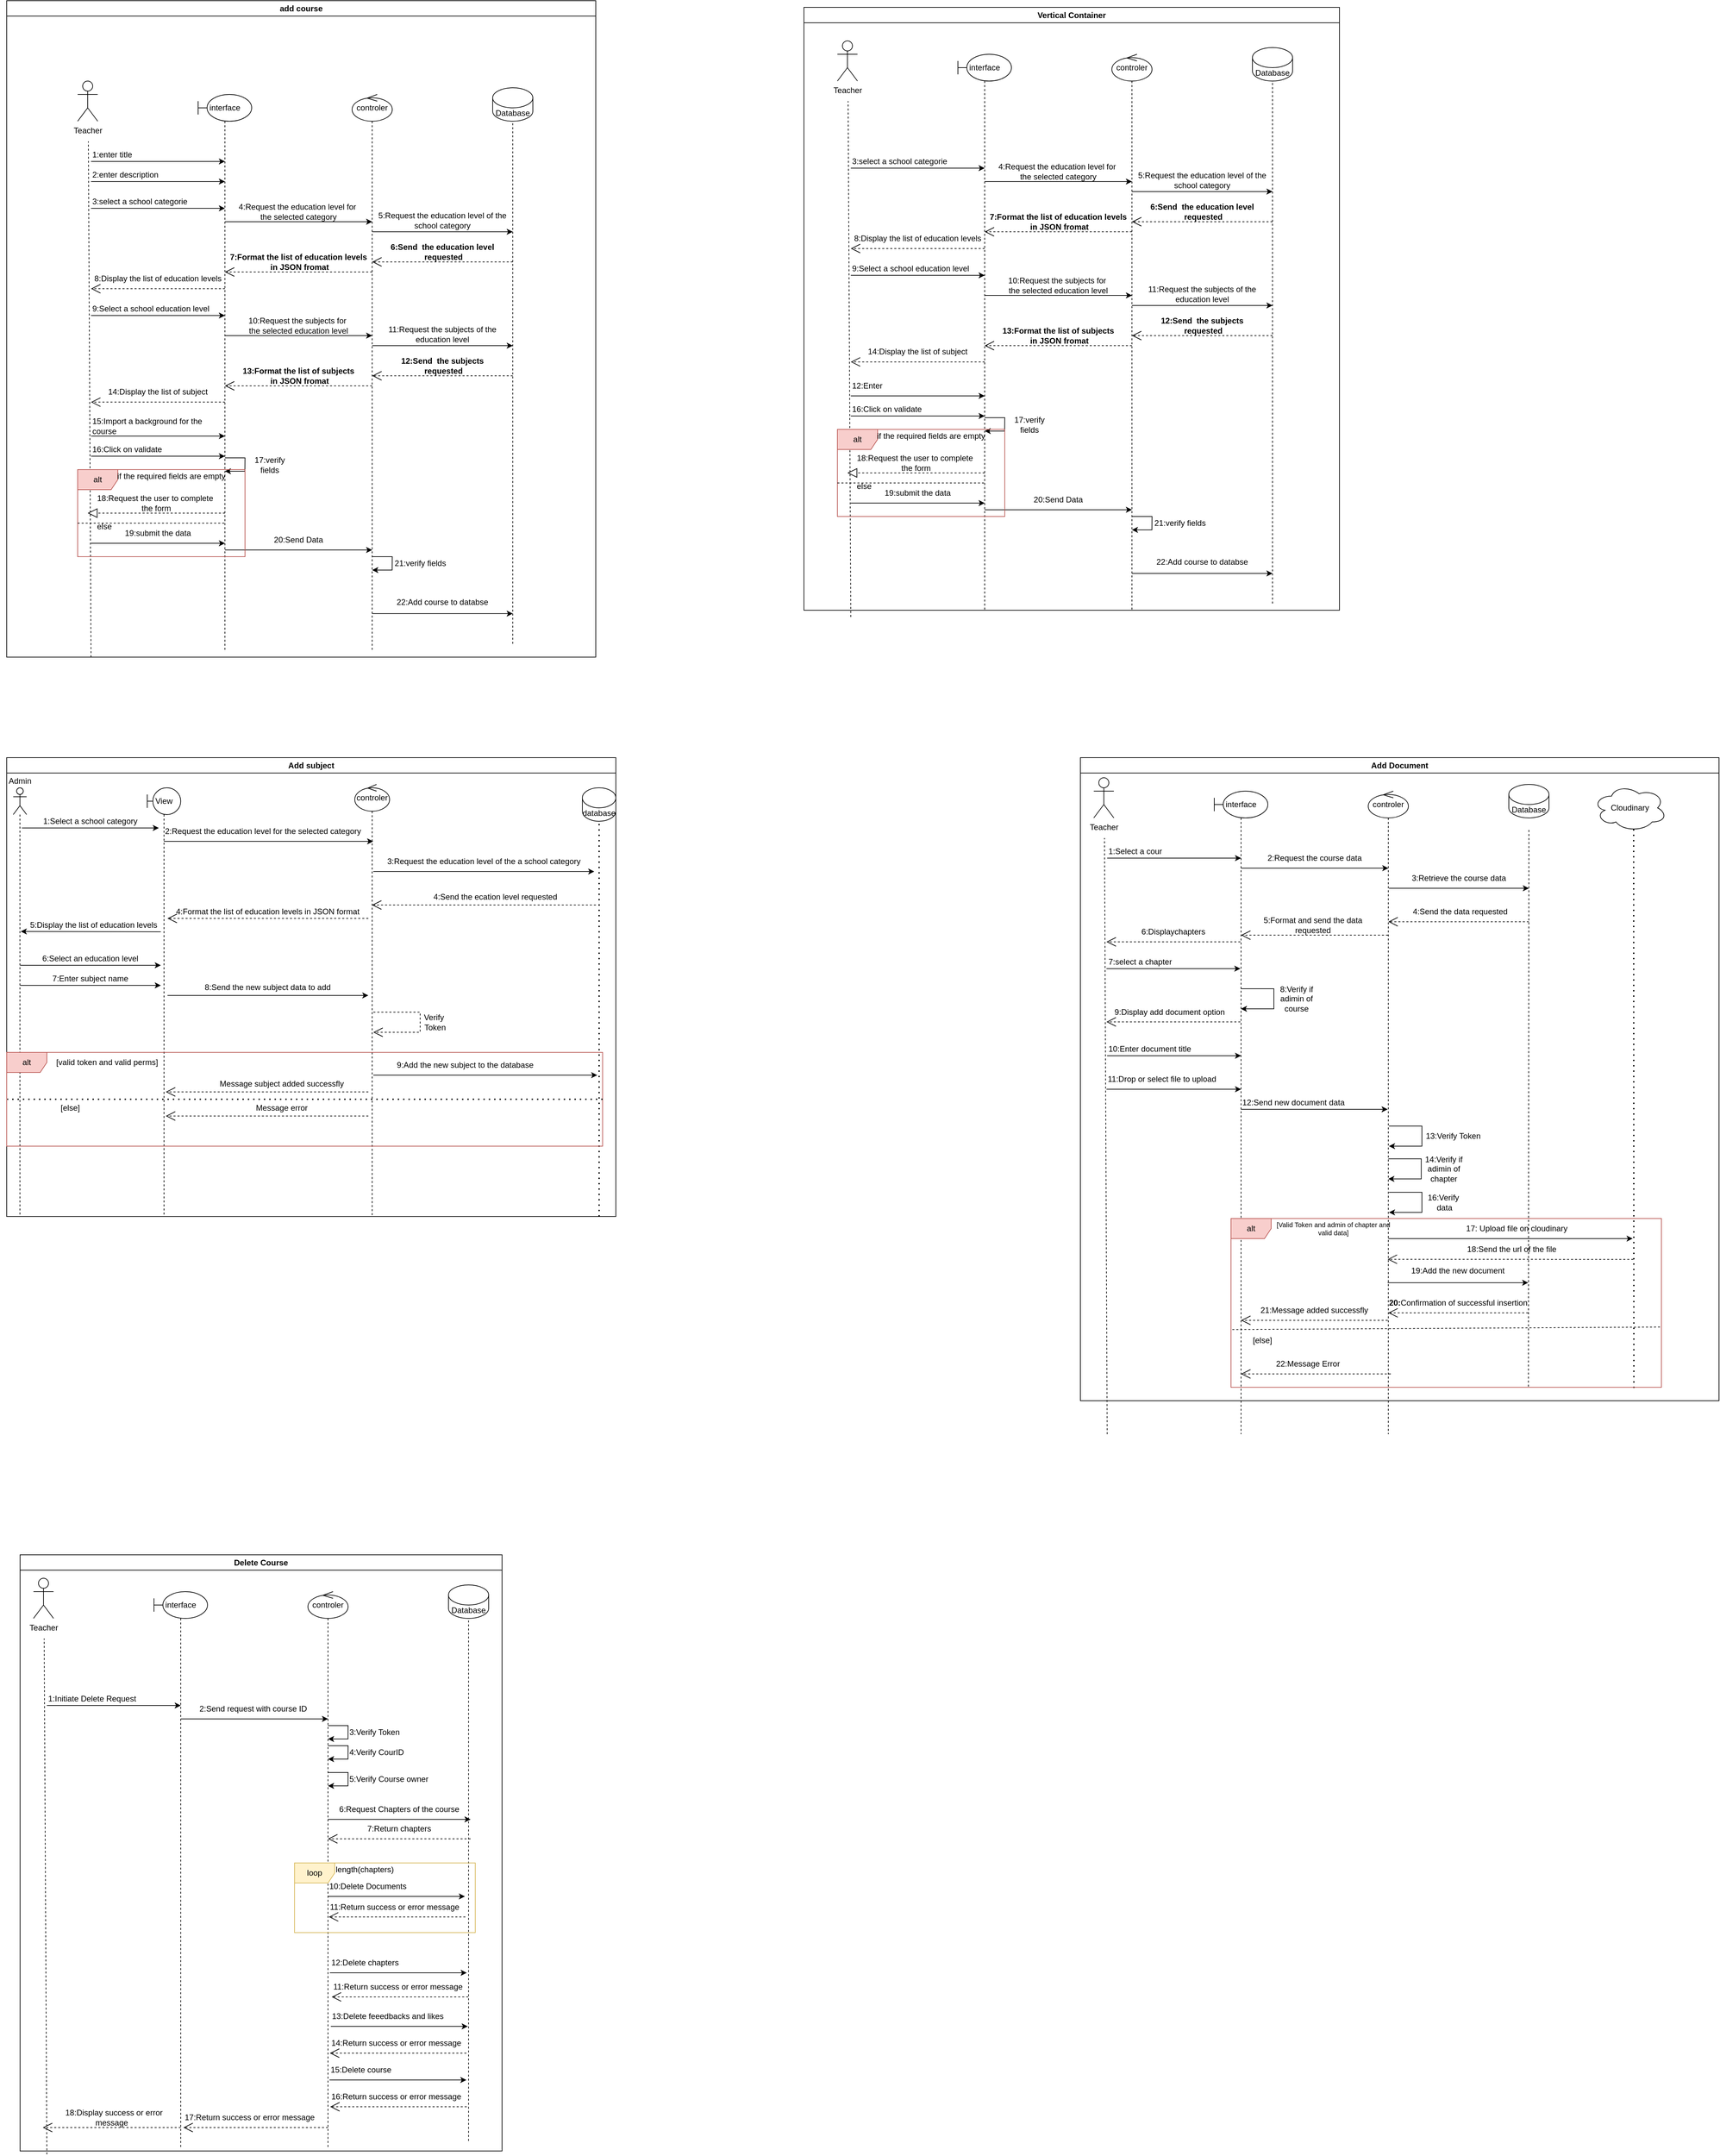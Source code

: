 <mxfile version="24.7.8">
  <diagram name="Page-1" id="2M7vfnE1_t85mSoZJv6D">
    <mxGraphModel dx="1832" dy="1950" grid="1" gridSize="10" guides="1" tooltips="1" connect="1" arrows="1" fold="1" page="1" pageScale="1" pageWidth="827" pageHeight="1169" math="0" shadow="0">
      <root>
        <mxCell id="0" />
        <mxCell id="1" parent="0" />
        <mxCell id="HVPG8_S9lerH4-LkVRMY-62" value="add course" style="swimlane;whiteSpace=wrap;html=1;" parent="1" vertex="1">
          <mxGeometry x="50" y="-1130" width="880" height="980" as="geometry">
            <mxRectangle x="50" y="-1130" width="100" height="30" as="alternateBounds" />
          </mxGeometry>
        </mxCell>
        <mxCell id="HVPG8_S9lerH4-LkVRMY-1" value="Teacher&lt;div&gt;&lt;br&gt;&lt;/div&gt;" style="shape=umlActor;verticalLabelPosition=bottom;verticalAlign=top;html=1;" parent="HVPG8_S9lerH4-LkVRMY-62" vertex="1">
          <mxGeometry x="106" y="120" width="30" height="60" as="geometry" />
        </mxCell>
        <mxCell id="HVPG8_S9lerH4-LkVRMY-2" value="interface" style="shape=umlLifeline;perimeter=lifelinePerimeter;whiteSpace=wrap;html=1;container=1;dropTarget=0;collapsible=0;recursiveResize=0;outlineConnect=0;portConstraint=eastwest;newEdgeStyle={&quot;curved&quot;:0,&quot;rounded&quot;:0};participant=umlBoundary;" parent="HVPG8_S9lerH4-LkVRMY-62" vertex="1">
          <mxGeometry x="286" y="140" width="80" height="830" as="geometry" />
        </mxCell>
        <mxCell id="HVPG8_S9lerH4-LkVRMY-4" value="" style="endArrow=none;dashed=1;html=1;rounded=0;" parent="HVPG8_S9lerH4-LkVRMY-62" edge="1">
          <mxGeometry width="50" height="50" relative="1" as="geometry">
            <mxPoint x="126" y="980" as="sourcePoint" />
            <mxPoint x="122" y="210" as="targetPoint" />
          </mxGeometry>
        </mxCell>
        <mxCell id="HVPG8_S9lerH4-LkVRMY-5" value="controler" style="shape=umlLifeline;perimeter=lifelinePerimeter;whiteSpace=wrap;html=1;container=1;dropTarget=0;collapsible=0;recursiveResize=0;outlineConnect=0;portConstraint=eastwest;newEdgeStyle={&quot;curved&quot;:0,&quot;rounded&quot;:0};participant=umlControl;" parent="HVPG8_S9lerH4-LkVRMY-62" vertex="1">
          <mxGeometry x="516" y="140" width="60" height="830" as="geometry" />
        </mxCell>
        <mxCell id="HVPG8_S9lerH4-LkVRMY-6" value="Database" style="shape=cylinder3;whiteSpace=wrap;html=1;boundedLbl=1;backgroundOutline=1;size=15;" parent="HVPG8_S9lerH4-LkVRMY-62" vertex="1">
          <mxGeometry x="726" y="130" width="60" height="50" as="geometry" />
        </mxCell>
        <mxCell id="HVPG8_S9lerH4-LkVRMY-7" value="" style="endArrow=none;dashed=1;html=1;rounded=0;entryX=0.5;entryY=1;entryDx=0;entryDy=0;entryPerimeter=0;" parent="HVPG8_S9lerH4-LkVRMY-62" target="HVPG8_S9lerH4-LkVRMY-6" edge="1">
          <mxGeometry width="50" height="50" relative="1" as="geometry">
            <mxPoint x="756" y="960" as="sourcePoint" />
            <mxPoint x="716" y="300" as="targetPoint" />
          </mxGeometry>
        </mxCell>
        <mxCell id="HVPG8_S9lerH4-LkVRMY-8" value="" style="endArrow=classic;html=1;rounded=0;exitX=0;exitY=1;exitDx=0;exitDy=0;entryX=1;entryY=1;entryDx=0;entryDy=0;" parent="HVPG8_S9lerH4-LkVRMY-62" source="HVPG8_S9lerH4-LkVRMY-9" target="HVPG8_S9lerH4-LkVRMY-9" edge="1">
          <mxGeometry width="50" height="50" relative="1" as="geometry">
            <mxPoint x="146" y="250" as="sourcePoint" />
            <mxPoint x="236" y="250" as="targetPoint" />
          </mxGeometry>
        </mxCell>
        <mxCell id="HVPG8_S9lerH4-LkVRMY-9" value="1:enter title" style="text;html=1;align=left;verticalAlign=middle;whiteSpace=wrap;rounded=0;" parent="HVPG8_S9lerH4-LkVRMY-62" vertex="1">
          <mxGeometry x="126" y="220" width="200" height="20" as="geometry" />
        </mxCell>
        <mxCell id="HVPG8_S9lerH4-LkVRMY-10" value="" style="endArrow=classic;html=1;rounded=0;exitX=0;exitY=1;exitDx=0;exitDy=0;entryX=1;entryY=1;entryDx=0;entryDy=0;" parent="HVPG8_S9lerH4-LkVRMY-62" source="HVPG8_S9lerH4-LkVRMY-11" target="HVPG8_S9lerH4-LkVRMY-11" edge="1">
          <mxGeometry width="50" height="50" relative="1" as="geometry">
            <mxPoint x="146" y="280" as="sourcePoint" />
            <mxPoint x="236" y="280" as="targetPoint" />
          </mxGeometry>
        </mxCell>
        <mxCell id="HVPG8_S9lerH4-LkVRMY-11" value="2:enter description" style="text;html=1;align=left;verticalAlign=middle;whiteSpace=wrap;rounded=0;" parent="HVPG8_S9lerH4-LkVRMY-62" vertex="1">
          <mxGeometry x="126" y="250" width="200" height="20" as="geometry" />
        </mxCell>
        <mxCell id="HVPG8_S9lerH4-LkVRMY-12" value="" style="endArrow=classic;html=1;rounded=0;entryX=1;entryY=1;entryDx=0;entryDy=0;exitX=0;exitY=1;exitDx=0;exitDy=0;" parent="HVPG8_S9lerH4-LkVRMY-62" source="HVPG8_S9lerH4-LkVRMY-13" target="HVPG8_S9lerH4-LkVRMY-13" edge="1">
          <mxGeometry width="50" height="50" relative="1" as="geometry">
            <mxPoint x="156" y="320" as="sourcePoint" />
            <mxPoint x="226" y="310" as="targetPoint" />
          </mxGeometry>
        </mxCell>
        <mxCell id="HVPG8_S9lerH4-LkVRMY-13" value="3:select a school categorie" style="text;html=1;align=left;verticalAlign=middle;whiteSpace=wrap;rounded=0;" parent="HVPG8_S9lerH4-LkVRMY-62" vertex="1">
          <mxGeometry x="126" y="290" width="200" height="20" as="geometry" />
        </mxCell>
        <mxCell id="HVPG8_S9lerH4-LkVRMY-14" value="" style="endArrow=classic;html=1;rounded=0;entryX=1;entryY=1;entryDx=0;entryDy=0;exitX=0;exitY=1;exitDx=0;exitDy=0;" parent="HVPG8_S9lerH4-LkVRMY-62" source="HVPG8_S9lerH4-LkVRMY-15" target="HVPG8_S9lerH4-LkVRMY-15" edge="1">
          <mxGeometry width="50" height="50" relative="1" as="geometry">
            <mxPoint x="386" y="370" as="sourcePoint" />
            <mxPoint x="466" y="370" as="targetPoint" />
          </mxGeometry>
        </mxCell>
        <mxCell id="HVPG8_S9lerH4-LkVRMY-15" value="4:Request the education level for&amp;nbsp;&lt;div&gt;the selected category&lt;/div&gt;" style="text;html=1;align=center;verticalAlign=middle;whiteSpace=wrap;rounded=0;" parent="HVPG8_S9lerH4-LkVRMY-62" vertex="1">
          <mxGeometry x="326" y="300" width="220" height="30" as="geometry" />
        </mxCell>
        <mxCell id="HVPG8_S9lerH4-LkVRMY-16" value="5:Request the education level of the school category" style="text;html=1;align=center;verticalAlign=middle;whiteSpace=wrap;rounded=0;" parent="HVPG8_S9lerH4-LkVRMY-62" vertex="1">
          <mxGeometry x="546" y="310" width="210" height="35" as="geometry" />
        </mxCell>
        <mxCell id="HVPG8_S9lerH4-LkVRMY-17" value="" style="endArrow=classic;html=1;rounded=0;exitX=0;exitY=1;exitDx=0;exitDy=0;entryX=1;entryY=1;entryDx=0;entryDy=0;" parent="HVPG8_S9lerH4-LkVRMY-62" source="HVPG8_S9lerH4-LkVRMY-16" target="HVPG8_S9lerH4-LkVRMY-16" edge="1">
          <mxGeometry width="50" height="50" relative="1" as="geometry">
            <mxPoint x="606" y="310" as="sourcePoint" />
            <mxPoint x="656" y="260" as="targetPoint" />
          </mxGeometry>
        </mxCell>
        <mxCell id="HVPG8_S9lerH4-LkVRMY-18" value="" style="endArrow=open;endSize=12;dashed=1;html=1;rounded=0;entryX=0;entryY=1;entryDx=0;entryDy=0;exitX=1;exitY=1;exitDx=0;exitDy=0;" parent="HVPG8_S9lerH4-LkVRMY-62" source="HVPG8_S9lerH4-LkVRMY-20" target="HVPG8_S9lerH4-LkVRMY-20" edge="1">
          <mxGeometry width="160" relative="1" as="geometry">
            <mxPoint x="726" y="390" as="sourcePoint" />
            <mxPoint x="606" y="330" as="targetPoint" />
          </mxGeometry>
        </mxCell>
        <mxCell id="HVPG8_S9lerH4-LkVRMY-20" value="&lt;span style=&quot;font-weight: 700; text-wrap: nowrap;&quot;&gt;6:Send&amp;nbsp; the education level&lt;/span&gt;&lt;div&gt;&lt;span style=&quot;font-weight: 700; text-wrap: nowrap;&quot;&gt;&amp;nbsp;requested&lt;/span&gt;&lt;/div&gt;" style="text;html=1;align=center;verticalAlign=middle;whiteSpace=wrap;rounded=0;" parent="HVPG8_S9lerH4-LkVRMY-62" vertex="1">
          <mxGeometry x="546" y="360" width="210" height="30" as="geometry" />
        </mxCell>
        <mxCell id="HVPG8_S9lerH4-LkVRMY-21" value="" style="endArrow=open;endSize=12;dashed=1;html=1;rounded=0;entryX=0;entryY=1;entryDx=0;entryDy=0;exitX=1;exitY=1;exitDx=0;exitDy=0;" parent="HVPG8_S9lerH4-LkVRMY-62" source="HVPG8_S9lerH4-LkVRMY-22" target="HVPG8_S9lerH4-LkVRMY-22" edge="1">
          <mxGeometry width="160" relative="1" as="geometry">
            <mxPoint x="516" y="405" as="sourcePoint" />
            <mxPoint x="396" y="345" as="targetPoint" />
          </mxGeometry>
        </mxCell>
        <mxCell id="HVPG8_S9lerH4-LkVRMY-22" value="&lt;span style=&quot;font-weight: 700; text-wrap: nowrap;&quot;&gt;7:Format the list of education levels&lt;/span&gt;&lt;div&gt;&lt;span style=&quot;font-weight: 700; text-wrap: nowrap;&quot;&gt;&amp;nbsp;in JSON fromat&lt;/span&gt;&lt;/div&gt;" style="text;html=1;align=center;verticalAlign=middle;whiteSpace=wrap;rounded=0;" parent="HVPG8_S9lerH4-LkVRMY-62" vertex="1">
          <mxGeometry x="326" y="375" width="220" height="30" as="geometry" />
        </mxCell>
        <mxCell id="HVPG8_S9lerH4-LkVRMY-24" value="8:Display the list of education levels" style="text;html=1;align=center;verticalAlign=middle;whiteSpace=wrap;rounded=0;" parent="HVPG8_S9lerH4-LkVRMY-62" vertex="1">
          <mxGeometry x="126" y="400" width="200" height="30" as="geometry" />
        </mxCell>
        <mxCell id="HVPG8_S9lerH4-LkVRMY-26" value="" style="endArrow=classic;html=1;rounded=0;entryX=1;entryY=1;entryDx=0;entryDy=0;exitX=0;exitY=1;exitDx=0;exitDy=0;" parent="HVPG8_S9lerH4-LkVRMY-62" source="HVPG8_S9lerH4-LkVRMY-27" target="HVPG8_S9lerH4-LkVRMY-27" edge="1">
          <mxGeometry width="50" height="50" relative="1" as="geometry">
            <mxPoint x="156" y="480" as="sourcePoint" />
            <mxPoint x="226" y="470" as="targetPoint" />
          </mxGeometry>
        </mxCell>
        <mxCell id="HVPG8_S9lerH4-LkVRMY-27" value="9:Select a school education level" style="text;html=1;align=left;verticalAlign=middle;whiteSpace=wrap;rounded=0;" parent="HVPG8_S9lerH4-LkVRMY-62" vertex="1">
          <mxGeometry x="126" y="450" width="200" height="20" as="geometry" />
        </mxCell>
        <mxCell id="HVPG8_S9lerH4-LkVRMY-28" value="" style="endArrow=open;endSize=12;dashed=1;html=1;rounded=0;entryX=0;entryY=1;entryDx=0;entryDy=0;exitX=1;exitY=1;exitDx=0;exitDy=0;" parent="HVPG8_S9lerH4-LkVRMY-62" source="HVPG8_S9lerH4-LkVRMY-24" target="HVPG8_S9lerH4-LkVRMY-24" edge="1">
          <mxGeometry width="160" relative="1" as="geometry">
            <mxPoint x="306" y="430" as="sourcePoint" />
            <mxPoint x="186" y="430" as="targetPoint" />
          </mxGeometry>
        </mxCell>
        <mxCell id="HVPG8_S9lerH4-LkVRMY-29" value="" style="endArrow=classic;html=1;rounded=0;entryX=1;entryY=1;entryDx=0;entryDy=0;exitX=0;exitY=1;exitDx=0;exitDy=0;" parent="HVPG8_S9lerH4-LkVRMY-62" source="HVPG8_S9lerH4-LkVRMY-30" target="HVPG8_S9lerH4-LkVRMY-30" edge="1">
          <mxGeometry width="50" height="50" relative="1" as="geometry">
            <mxPoint x="386" y="540" as="sourcePoint" />
            <mxPoint x="466" y="540" as="targetPoint" />
          </mxGeometry>
        </mxCell>
        <mxCell id="HVPG8_S9lerH4-LkVRMY-30" value="10:Request the subjects for&amp;nbsp;&lt;div&gt;the selected education level&lt;/div&gt;" style="text;html=1;align=center;verticalAlign=middle;whiteSpace=wrap;rounded=0;" parent="HVPG8_S9lerH4-LkVRMY-62" vertex="1">
          <mxGeometry x="326" y="470" width="220" height="30" as="geometry" />
        </mxCell>
        <mxCell id="HVPG8_S9lerH4-LkVRMY-31" value="11:Request the subjects of the education level" style="text;html=1;align=center;verticalAlign=middle;whiteSpace=wrap;rounded=0;" parent="HVPG8_S9lerH4-LkVRMY-62" vertex="1">
          <mxGeometry x="546" y="480" width="210" height="35" as="geometry" />
        </mxCell>
        <mxCell id="HVPG8_S9lerH4-LkVRMY-32" value="" style="endArrow=classic;html=1;rounded=0;exitX=0;exitY=1;exitDx=0;exitDy=0;entryX=1;entryY=1;entryDx=0;entryDy=0;" parent="HVPG8_S9lerH4-LkVRMY-62" source="HVPG8_S9lerH4-LkVRMY-31" target="HVPG8_S9lerH4-LkVRMY-31" edge="1">
          <mxGeometry width="50" height="50" relative="1" as="geometry">
            <mxPoint x="606" y="480" as="sourcePoint" />
            <mxPoint x="656" y="430" as="targetPoint" />
          </mxGeometry>
        </mxCell>
        <mxCell id="HVPG8_S9lerH4-LkVRMY-33" value="" style="endArrow=open;endSize=12;dashed=1;html=1;rounded=0;entryX=0;entryY=1;entryDx=0;entryDy=0;exitX=1;exitY=1;exitDx=0;exitDy=0;" parent="HVPG8_S9lerH4-LkVRMY-62" source="HVPG8_S9lerH4-LkVRMY-34" target="HVPG8_S9lerH4-LkVRMY-34" edge="1">
          <mxGeometry width="160" relative="1" as="geometry">
            <mxPoint x="726" y="560" as="sourcePoint" />
            <mxPoint x="606" y="500" as="targetPoint" />
          </mxGeometry>
        </mxCell>
        <mxCell id="HVPG8_S9lerH4-LkVRMY-34" value="&lt;span style=&quot;font-weight: 700; text-wrap: nowrap;&quot;&gt;12:Send&amp;nbsp; the subjects&lt;/span&gt;&lt;div&gt;&lt;span style=&quot;font-weight: 700; text-wrap: nowrap;&quot;&gt;&amp;nbsp;requested&lt;/span&gt;&lt;/div&gt;" style="text;html=1;align=center;verticalAlign=middle;whiteSpace=wrap;rounded=0;" parent="HVPG8_S9lerH4-LkVRMY-62" vertex="1">
          <mxGeometry x="546" y="530" width="210" height="30" as="geometry" />
        </mxCell>
        <mxCell id="HVPG8_S9lerH4-LkVRMY-35" value="" style="endArrow=open;endSize=12;dashed=1;html=1;rounded=0;entryX=0;entryY=1;entryDx=0;entryDy=0;exitX=1;exitY=1;exitDx=0;exitDy=0;" parent="HVPG8_S9lerH4-LkVRMY-62" source="HVPG8_S9lerH4-LkVRMY-36" target="HVPG8_S9lerH4-LkVRMY-36" edge="1">
          <mxGeometry width="160" relative="1" as="geometry">
            <mxPoint x="516" y="575" as="sourcePoint" />
            <mxPoint x="396" y="515" as="targetPoint" />
          </mxGeometry>
        </mxCell>
        <mxCell id="HVPG8_S9lerH4-LkVRMY-36" value="&lt;span style=&quot;font-weight: 700; text-wrap: nowrap;&quot;&gt;13:Format the list of subjects&lt;/span&gt;&lt;div&gt;&lt;span style=&quot;font-weight: 700; text-wrap: nowrap;&quot;&gt;&amp;nbsp;in JSON fromat&lt;/span&gt;&lt;/div&gt;" style="text;html=1;align=center;verticalAlign=middle;whiteSpace=wrap;rounded=0;" parent="HVPG8_S9lerH4-LkVRMY-62" vertex="1">
          <mxGeometry x="326" y="545" width="220" height="30" as="geometry" />
        </mxCell>
        <mxCell id="HVPG8_S9lerH4-LkVRMY-37" value="14:Display the list of subject" style="text;html=1;align=center;verticalAlign=middle;whiteSpace=wrap;rounded=0;" parent="HVPG8_S9lerH4-LkVRMY-62" vertex="1">
          <mxGeometry x="126" y="569.31" width="200" height="30" as="geometry" />
        </mxCell>
        <mxCell id="HVPG8_S9lerH4-LkVRMY-38" value="" style="endArrow=open;endSize=12;dashed=1;html=1;rounded=0;entryX=0;entryY=1;entryDx=0;entryDy=0;exitX=1;exitY=1;exitDx=0;exitDy=0;" parent="HVPG8_S9lerH4-LkVRMY-62" source="HVPG8_S9lerH4-LkVRMY-37" target="HVPG8_S9lerH4-LkVRMY-37" edge="1">
          <mxGeometry width="160" relative="1" as="geometry">
            <mxPoint x="306" y="599.31" as="sourcePoint" />
            <mxPoint x="186" y="599.31" as="targetPoint" />
          </mxGeometry>
        </mxCell>
        <mxCell id="HVPG8_S9lerH4-LkVRMY-39" value="" style="endArrow=classic;html=1;rounded=0;exitX=0;exitY=1;exitDx=0;exitDy=0;entryX=1;entryY=1;entryDx=0;entryDy=0;" parent="HVPG8_S9lerH4-LkVRMY-62" source="HVPG8_S9lerH4-LkVRMY-40" target="HVPG8_S9lerH4-LkVRMY-40" edge="1">
          <mxGeometry width="50" height="50" relative="1" as="geometry">
            <mxPoint x="146" y="690" as="sourcePoint" />
            <mxPoint x="236" y="690" as="targetPoint" />
          </mxGeometry>
        </mxCell>
        <mxCell id="HVPG8_S9lerH4-LkVRMY-40" value="16:Click on validate" style="text;html=1;align=left;verticalAlign=middle;whiteSpace=wrap;rounded=0;" parent="HVPG8_S9lerH4-LkVRMY-62" vertex="1">
          <mxGeometry x="126" y="660" width="200" height="20" as="geometry" />
        </mxCell>
        <mxCell id="HVPG8_S9lerH4-LkVRMY-41" value="" style="endArrow=classic;html=1;rounded=0;entryX=1;entryY=1;entryDx=0;entryDy=0;exitX=0;exitY=1;exitDx=0;exitDy=0;" parent="HVPG8_S9lerH4-LkVRMY-62" source="HVPG8_S9lerH4-LkVRMY-42" target="HVPG8_S9lerH4-LkVRMY-42" edge="1">
          <mxGeometry width="50" height="50" relative="1" as="geometry">
            <mxPoint x="386" y="770" as="sourcePoint" />
            <mxPoint x="466" y="770" as="targetPoint" />
          </mxGeometry>
        </mxCell>
        <mxCell id="HVPG8_S9lerH4-LkVRMY-42" value="20:Send Data" style="text;html=1;align=center;verticalAlign=middle;whiteSpace=wrap;rounded=0;" parent="HVPG8_S9lerH4-LkVRMY-62" vertex="1">
          <mxGeometry x="326" y="790" width="220" height="30" as="geometry" />
        </mxCell>
        <mxCell id="HVPG8_S9lerH4-LkVRMY-43" value="" style="endArrow=classic;html=1;rounded=0;" parent="HVPG8_S9lerH4-LkVRMY-62" edge="1">
          <mxGeometry width="50" height="50" relative="1" as="geometry">
            <mxPoint x="325.997" y="682.5" as="sourcePoint" />
            <mxPoint x="325.997" y="702.5" as="targetPoint" />
            <Array as="points">
              <mxPoint x="356" y="682.5" />
              <mxPoint x="355.83" y="702.5" />
            </Array>
          </mxGeometry>
        </mxCell>
        <mxCell id="HVPG8_S9lerH4-LkVRMY-44" value="17:verify fields" style="text;html=1;align=center;verticalAlign=middle;whiteSpace=wrap;rounded=0;" parent="HVPG8_S9lerH4-LkVRMY-62" vertex="1">
          <mxGeometry x="356" y="682.5" width="74" height="20" as="geometry" />
        </mxCell>
        <mxCell id="HVPG8_S9lerH4-LkVRMY-45" value="alt" style="shape=umlFrame;whiteSpace=wrap;html=1;pointerEvents=0;fillColor=#f8cecc;strokeColor=#b85450;" parent="HVPG8_S9lerH4-LkVRMY-62" vertex="1">
          <mxGeometry x="106" y="700" width="250" height="130" as="geometry" />
        </mxCell>
        <mxCell id="HVPG8_S9lerH4-LkVRMY-47" value="if the required fields are empty" style="text;html=1;align=center;verticalAlign=middle;whiteSpace=wrap;rounded=0;" parent="HVPG8_S9lerH4-LkVRMY-62" vertex="1">
          <mxGeometry x="156" y="702.5" width="180" height="15" as="geometry" />
        </mxCell>
        <mxCell id="HVPG8_S9lerH4-LkVRMY-48" value="18:Request the user to complete&amp;nbsp;&lt;div&gt;the form&lt;/div&gt;" style="text;html=1;align=center;verticalAlign=middle;whiteSpace=wrap;rounded=0;" parent="HVPG8_S9lerH4-LkVRMY-62" vertex="1">
          <mxGeometry x="121" y="735" width="205" height="30" as="geometry" />
        </mxCell>
        <mxCell id="HVPG8_S9lerH4-LkVRMY-50" value="" style="endArrow=block;dashed=1;endFill=0;endSize=12;html=1;rounded=0;exitX=1;exitY=1;exitDx=0;exitDy=0;entryX=0;entryY=1;entryDx=0;entryDy=0;" parent="HVPG8_S9lerH4-LkVRMY-62" source="HVPG8_S9lerH4-LkVRMY-48" target="HVPG8_S9lerH4-LkVRMY-48" edge="1">
          <mxGeometry width="160" relative="1" as="geometry">
            <mxPoint x="186" y="830" as="sourcePoint" />
            <mxPoint x="346" y="830" as="targetPoint" />
          </mxGeometry>
        </mxCell>
        <mxCell id="HVPG8_S9lerH4-LkVRMY-51" value="" style="endArrow=none;dashed=1;html=1;rounded=0;exitX=0;exitY=0.615;exitDx=0;exitDy=0;exitPerimeter=0;entryX=1;entryY=0;entryDx=0;entryDy=0;" parent="HVPG8_S9lerH4-LkVRMY-62" source="HVPG8_S9lerH4-LkVRMY-45" target="HVPG8_S9lerH4-LkVRMY-53" edge="1">
          <mxGeometry width="50" height="50" relative="1" as="geometry">
            <mxPoint x="186" y="830" as="sourcePoint" />
            <mxPoint x="236" y="780" as="targetPoint" />
          </mxGeometry>
        </mxCell>
        <mxCell id="HVPG8_S9lerH4-LkVRMY-52" value="" style="endArrow=classic;html=1;rounded=0;exitX=0;exitY=1;exitDx=0;exitDy=0;entryX=1;entryY=1;entryDx=0;entryDy=0;" parent="HVPG8_S9lerH4-LkVRMY-62" source="HVPG8_S9lerH4-LkVRMY-53" target="HVPG8_S9lerH4-LkVRMY-53" edge="1">
          <mxGeometry width="50" height="50" relative="1" as="geometry">
            <mxPoint x="166" y="920" as="sourcePoint" />
            <mxPoint x="216" y="870" as="targetPoint" />
          </mxGeometry>
        </mxCell>
        <mxCell id="HVPG8_S9lerH4-LkVRMY-53" value="19:submit the data" style="text;html=1;align=center;verticalAlign=middle;whiteSpace=wrap;rounded=0;" parent="HVPG8_S9lerH4-LkVRMY-62" vertex="1">
          <mxGeometry x="126" y="780" width="200" height="30" as="geometry" />
        </mxCell>
        <mxCell id="HVPG8_S9lerH4-LkVRMY-54" value="" style="endArrow=classic;html=1;rounded=0;exitX=0;exitY=1;exitDx=0;exitDy=0;entryX=1;entryY=1;entryDx=0;entryDy=0;" parent="HVPG8_S9lerH4-LkVRMY-62" source="HVPG8_S9lerH4-LkVRMY-55" target="HVPG8_S9lerH4-LkVRMY-55" edge="1">
          <mxGeometry width="50" height="50" relative="1" as="geometry">
            <mxPoint x="146" y="660" as="sourcePoint" />
            <mxPoint x="236" y="660" as="targetPoint" />
          </mxGeometry>
        </mxCell>
        <mxCell id="HVPG8_S9lerH4-LkVRMY-55" value="15:Import a background for the course" style="text;html=1;align=left;verticalAlign=middle;whiteSpace=wrap;rounded=0;" parent="HVPG8_S9lerH4-LkVRMY-62" vertex="1">
          <mxGeometry x="126" y="620" width="200" height="30" as="geometry" />
        </mxCell>
        <mxCell id="HVPG8_S9lerH4-LkVRMY-56" value="else" style="text;html=1;align=center;verticalAlign=middle;whiteSpace=wrap;rounded=0;" parent="HVPG8_S9lerH4-LkVRMY-62" vertex="1">
          <mxGeometry x="126" y="780" width="40" height="10" as="geometry" />
        </mxCell>
        <mxCell id="HVPG8_S9lerH4-LkVRMY-57" value="" style="endArrow=classic;html=1;rounded=0;" parent="HVPG8_S9lerH4-LkVRMY-62" edge="1">
          <mxGeometry width="50" height="50" relative="1" as="geometry">
            <mxPoint x="545.997" y="830" as="sourcePoint" />
            <mxPoint x="545.997" y="850" as="targetPoint" />
            <Array as="points">
              <mxPoint x="576" y="830" />
              <mxPoint x="575.83" y="850" />
            </Array>
          </mxGeometry>
        </mxCell>
        <mxCell id="HVPG8_S9lerH4-LkVRMY-58" value="21:verify fields" style="text;html=1;align=center;verticalAlign=middle;whiteSpace=wrap;rounded=0;" parent="HVPG8_S9lerH4-LkVRMY-62" vertex="1">
          <mxGeometry x="576" y="830" width="84" height="20" as="geometry" />
        </mxCell>
        <mxCell id="HVPG8_S9lerH4-LkVRMY-60" value="22:Add course to databse" style="text;html=1;align=center;verticalAlign=middle;whiteSpace=wrap;rounded=0;" parent="HVPG8_S9lerH4-LkVRMY-62" vertex="1">
          <mxGeometry x="546" y="880" width="210" height="35" as="geometry" />
        </mxCell>
        <mxCell id="HVPG8_S9lerH4-LkVRMY-61" value="" style="endArrow=classic;html=1;rounded=0;exitX=0;exitY=1;exitDx=0;exitDy=0;entryX=1;entryY=1;entryDx=0;entryDy=0;" parent="HVPG8_S9lerH4-LkVRMY-62" source="HVPG8_S9lerH4-LkVRMY-60" target="HVPG8_S9lerH4-LkVRMY-60" edge="1">
          <mxGeometry width="50" height="50" relative="1" as="geometry">
            <mxPoint x="606" y="880" as="sourcePoint" />
            <mxPoint x="656" y="830" as="targetPoint" />
          </mxGeometry>
        </mxCell>
        <mxCell id="6OZ3j4bZvdJSrFBnZ4jZ-1" value="Vertical Container" style="swimlane;whiteSpace=wrap;html=1;" parent="1" vertex="1">
          <mxGeometry x="1241" y="-1120" width="800" height="900" as="geometry" />
        </mxCell>
        <mxCell id="6OZ3j4bZvdJSrFBnZ4jZ-2" value="Teacher&lt;div&gt;&lt;br&gt;&lt;/div&gt;" style="shape=umlActor;verticalLabelPosition=bottom;verticalAlign=top;html=1;" parent="6OZ3j4bZvdJSrFBnZ4jZ-1" vertex="1">
          <mxGeometry x="50" y="50" width="30" height="60" as="geometry" />
        </mxCell>
        <mxCell id="6OZ3j4bZvdJSrFBnZ4jZ-3" value="interface" style="shape=umlLifeline;perimeter=lifelinePerimeter;whiteSpace=wrap;html=1;container=1;dropTarget=0;collapsible=0;recursiveResize=0;outlineConnect=0;portConstraint=eastwest;newEdgeStyle={&quot;curved&quot;:0,&quot;rounded&quot;:0};participant=umlBoundary;" parent="6OZ3j4bZvdJSrFBnZ4jZ-1" vertex="1">
          <mxGeometry x="230" y="70" width="80" height="830" as="geometry" />
        </mxCell>
        <mxCell id="6OZ3j4bZvdJSrFBnZ4jZ-4" value="" style="endArrow=none;dashed=1;html=1;rounded=0;" parent="6OZ3j4bZvdJSrFBnZ4jZ-1" edge="1">
          <mxGeometry width="50" height="50" relative="1" as="geometry">
            <mxPoint x="70" y="910" as="sourcePoint" />
            <mxPoint x="66" y="140" as="targetPoint" />
          </mxGeometry>
        </mxCell>
        <mxCell id="6OZ3j4bZvdJSrFBnZ4jZ-5" value="controler" style="shape=umlLifeline;perimeter=lifelinePerimeter;whiteSpace=wrap;html=1;container=1;dropTarget=0;collapsible=0;recursiveResize=0;outlineConnect=0;portConstraint=eastwest;newEdgeStyle={&quot;curved&quot;:0,&quot;rounded&quot;:0};participant=umlControl;" parent="6OZ3j4bZvdJSrFBnZ4jZ-1" vertex="1">
          <mxGeometry x="460" y="70" width="60" height="830" as="geometry" />
        </mxCell>
        <mxCell id="6OZ3j4bZvdJSrFBnZ4jZ-6" value="Database" style="shape=cylinder3;whiteSpace=wrap;html=1;boundedLbl=1;backgroundOutline=1;size=15;" parent="6OZ3j4bZvdJSrFBnZ4jZ-1" vertex="1">
          <mxGeometry x="670" y="60" width="60" height="50" as="geometry" />
        </mxCell>
        <mxCell id="6OZ3j4bZvdJSrFBnZ4jZ-7" value="" style="endArrow=none;dashed=1;html=1;rounded=0;entryX=0.5;entryY=1;entryDx=0;entryDy=0;entryPerimeter=0;" parent="6OZ3j4bZvdJSrFBnZ4jZ-1" target="6OZ3j4bZvdJSrFBnZ4jZ-6" edge="1">
          <mxGeometry width="50" height="50" relative="1" as="geometry">
            <mxPoint x="700" y="890" as="sourcePoint" />
            <mxPoint x="660" y="230" as="targetPoint" />
          </mxGeometry>
        </mxCell>
        <mxCell id="6OZ3j4bZvdJSrFBnZ4jZ-12" value="" style="endArrow=classic;html=1;rounded=0;entryX=1;entryY=1;entryDx=0;entryDy=0;exitX=0;exitY=1;exitDx=0;exitDy=0;" parent="6OZ3j4bZvdJSrFBnZ4jZ-1" source="6OZ3j4bZvdJSrFBnZ4jZ-13" target="6OZ3j4bZvdJSrFBnZ4jZ-13" edge="1">
          <mxGeometry width="50" height="50" relative="1" as="geometry">
            <mxPoint x="100" y="250" as="sourcePoint" />
            <mxPoint x="170" y="240" as="targetPoint" />
          </mxGeometry>
        </mxCell>
        <mxCell id="6OZ3j4bZvdJSrFBnZ4jZ-13" value="3:select a school categorie" style="text;html=1;align=left;verticalAlign=middle;whiteSpace=wrap;rounded=0;" parent="6OZ3j4bZvdJSrFBnZ4jZ-1" vertex="1">
          <mxGeometry x="70" y="220" width="200" height="20" as="geometry" />
        </mxCell>
        <mxCell id="6OZ3j4bZvdJSrFBnZ4jZ-14" value="" style="endArrow=classic;html=1;rounded=0;entryX=1;entryY=1;entryDx=0;entryDy=0;exitX=0;exitY=1;exitDx=0;exitDy=0;" parent="6OZ3j4bZvdJSrFBnZ4jZ-1" source="6OZ3j4bZvdJSrFBnZ4jZ-15" target="6OZ3j4bZvdJSrFBnZ4jZ-15" edge="1">
          <mxGeometry width="50" height="50" relative="1" as="geometry">
            <mxPoint x="330" y="300" as="sourcePoint" />
            <mxPoint x="410" y="300" as="targetPoint" />
          </mxGeometry>
        </mxCell>
        <mxCell id="6OZ3j4bZvdJSrFBnZ4jZ-15" value="4:Request the education level for&amp;nbsp;&lt;div&gt;the selected category&lt;/div&gt;" style="text;html=1;align=center;verticalAlign=middle;whiteSpace=wrap;rounded=0;" parent="6OZ3j4bZvdJSrFBnZ4jZ-1" vertex="1">
          <mxGeometry x="270" y="230" width="220" height="30" as="geometry" />
        </mxCell>
        <mxCell id="6OZ3j4bZvdJSrFBnZ4jZ-16" value="5:Request the education level of the school category" style="text;html=1;align=center;verticalAlign=middle;whiteSpace=wrap;rounded=0;" parent="6OZ3j4bZvdJSrFBnZ4jZ-1" vertex="1">
          <mxGeometry x="490" y="240" width="210" height="35" as="geometry" />
        </mxCell>
        <mxCell id="6OZ3j4bZvdJSrFBnZ4jZ-17" value="" style="endArrow=classic;html=1;rounded=0;exitX=0;exitY=1;exitDx=0;exitDy=0;entryX=1;entryY=1;entryDx=0;entryDy=0;" parent="6OZ3j4bZvdJSrFBnZ4jZ-1" source="6OZ3j4bZvdJSrFBnZ4jZ-16" target="6OZ3j4bZvdJSrFBnZ4jZ-16" edge="1">
          <mxGeometry width="50" height="50" relative="1" as="geometry">
            <mxPoint x="550" y="240" as="sourcePoint" />
            <mxPoint x="600" y="190" as="targetPoint" />
          </mxGeometry>
        </mxCell>
        <mxCell id="6OZ3j4bZvdJSrFBnZ4jZ-18" value="" style="endArrow=open;endSize=12;dashed=1;html=1;rounded=0;entryX=0;entryY=1;entryDx=0;entryDy=0;exitX=1;exitY=1;exitDx=0;exitDy=0;" parent="6OZ3j4bZvdJSrFBnZ4jZ-1" source="6OZ3j4bZvdJSrFBnZ4jZ-19" target="6OZ3j4bZvdJSrFBnZ4jZ-19" edge="1">
          <mxGeometry width="160" relative="1" as="geometry">
            <mxPoint x="670" y="320" as="sourcePoint" />
            <mxPoint x="550" y="260" as="targetPoint" />
          </mxGeometry>
        </mxCell>
        <mxCell id="6OZ3j4bZvdJSrFBnZ4jZ-19" value="&lt;span style=&quot;font-weight: 700; text-wrap: nowrap;&quot;&gt;6:Send&amp;nbsp; the education level&lt;/span&gt;&lt;div&gt;&lt;span style=&quot;font-weight: 700; text-wrap: nowrap;&quot;&gt;&amp;nbsp;requested&lt;/span&gt;&lt;/div&gt;" style="text;html=1;align=center;verticalAlign=middle;whiteSpace=wrap;rounded=0;" parent="6OZ3j4bZvdJSrFBnZ4jZ-1" vertex="1">
          <mxGeometry x="490" y="290" width="210" height="30" as="geometry" />
        </mxCell>
        <mxCell id="6OZ3j4bZvdJSrFBnZ4jZ-20" value="" style="endArrow=open;endSize=12;dashed=1;html=1;rounded=0;entryX=0;entryY=1;entryDx=0;entryDy=0;exitX=1;exitY=1;exitDx=0;exitDy=0;" parent="6OZ3j4bZvdJSrFBnZ4jZ-1" source="6OZ3j4bZvdJSrFBnZ4jZ-21" target="6OZ3j4bZvdJSrFBnZ4jZ-21" edge="1">
          <mxGeometry width="160" relative="1" as="geometry">
            <mxPoint x="460" y="335" as="sourcePoint" />
            <mxPoint x="340" y="275" as="targetPoint" />
          </mxGeometry>
        </mxCell>
        <mxCell id="6OZ3j4bZvdJSrFBnZ4jZ-21" value="&lt;span style=&quot;font-weight: 700; text-wrap: nowrap;&quot;&gt;7:Format the list of education levels&lt;/span&gt;&lt;div&gt;&lt;span style=&quot;font-weight: 700; text-wrap: nowrap;&quot;&gt;&amp;nbsp;in JSON fromat&lt;/span&gt;&lt;/div&gt;" style="text;html=1;align=center;verticalAlign=middle;whiteSpace=wrap;rounded=0;" parent="6OZ3j4bZvdJSrFBnZ4jZ-1" vertex="1">
          <mxGeometry x="270" y="305" width="220" height="30" as="geometry" />
        </mxCell>
        <mxCell id="6OZ3j4bZvdJSrFBnZ4jZ-22" value="8:Display the list of education levels" style="text;html=1;align=center;verticalAlign=middle;whiteSpace=wrap;rounded=0;" parent="6OZ3j4bZvdJSrFBnZ4jZ-1" vertex="1">
          <mxGeometry x="70" y="330" width="200" height="30" as="geometry" />
        </mxCell>
        <mxCell id="6OZ3j4bZvdJSrFBnZ4jZ-23" value="" style="endArrow=classic;html=1;rounded=0;entryX=1;entryY=1;entryDx=0;entryDy=0;exitX=0;exitY=1;exitDx=0;exitDy=0;" parent="6OZ3j4bZvdJSrFBnZ4jZ-1" source="6OZ3j4bZvdJSrFBnZ4jZ-24" target="6OZ3j4bZvdJSrFBnZ4jZ-24" edge="1">
          <mxGeometry width="50" height="50" relative="1" as="geometry">
            <mxPoint x="100" y="410" as="sourcePoint" />
            <mxPoint x="170" y="400" as="targetPoint" />
          </mxGeometry>
        </mxCell>
        <mxCell id="6OZ3j4bZvdJSrFBnZ4jZ-24" value="9:Select a school education level" style="text;html=1;align=left;verticalAlign=middle;whiteSpace=wrap;rounded=0;" parent="6OZ3j4bZvdJSrFBnZ4jZ-1" vertex="1">
          <mxGeometry x="70" y="380" width="200" height="20" as="geometry" />
        </mxCell>
        <mxCell id="6OZ3j4bZvdJSrFBnZ4jZ-25" value="" style="endArrow=open;endSize=12;dashed=1;html=1;rounded=0;entryX=0;entryY=1;entryDx=0;entryDy=0;exitX=1;exitY=1;exitDx=0;exitDy=0;" parent="6OZ3j4bZvdJSrFBnZ4jZ-1" source="6OZ3j4bZvdJSrFBnZ4jZ-22" target="6OZ3j4bZvdJSrFBnZ4jZ-22" edge="1">
          <mxGeometry width="160" relative="1" as="geometry">
            <mxPoint x="250" y="360" as="sourcePoint" />
            <mxPoint x="130" y="360" as="targetPoint" />
          </mxGeometry>
        </mxCell>
        <mxCell id="6OZ3j4bZvdJSrFBnZ4jZ-26" value="" style="endArrow=classic;html=1;rounded=0;entryX=1;entryY=1;entryDx=0;entryDy=0;exitX=0;exitY=1;exitDx=0;exitDy=0;" parent="6OZ3j4bZvdJSrFBnZ4jZ-1" source="6OZ3j4bZvdJSrFBnZ4jZ-27" target="6OZ3j4bZvdJSrFBnZ4jZ-27" edge="1">
          <mxGeometry width="50" height="50" relative="1" as="geometry">
            <mxPoint x="330" y="470" as="sourcePoint" />
            <mxPoint x="410" y="470" as="targetPoint" />
          </mxGeometry>
        </mxCell>
        <mxCell id="6OZ3j4bZvdJSrFBnZ4jZ-27" value="10:Request the subjects for&amp;nbsp;&lt;div&gt;the selected education level&lt;/div&gt;" style="text;html=1;align=center;verticalAlign=middle;whiteSpace=wrap;rounded=0;" parent="6OZ3j4bZvdJSrFBnZ4jZ-1" vertex="1">
          <mxGeometry x="270" y="400" width="220" height="30" as="geometry" />
        </mxCell>
        <mxCell id="6OZ3j4bZvdJSrFBnZ4jZ-28" value="11:Request the subjects of the education level" style="text;html=1;align=center;verticalAlign=middle;whiteSpace=wrap;rounded=0;" parent="6OZ3j4bZvdJSrFBnZ4jZ-1" vertex="1">
          <mxGeometry x="490" y="410" width="210" height="35" as="geometry" />
        </mxCell>
        <mxCell id="6OZ3j4bZvdJSrFBnZ4jZ-29" value="" style="endArrow=classic;html=1;rounded=0;exitX=0;exitY=1;exitDx=0;exitDy=0;entryX=1;entryY=1;entryDx=0;entryDy=0;" parent="6OZ3j4bZvdJSrFBnZ4jZ-1" source="6OZ3j4bZvdJSrFBnZ4jZ-28" target="6OZ3j4bZvdJSrFBnZ4jZ-28" edge="1">
          <mxGeometry width="50" height="50" relative="1" as="geometry">
            <mxPoint x="550" y="410" as="sourcePoint" />
            <mxPoint x="600" y="360" as="targetPoint" />
          </mxGeometry>
        </mxCell>
        <mxCell id="6OZ3j4bZvdJSrFBnZ4jZ-30" value="" style="endArrow=open;endSize=12;dashed=1;html=1;rounded=0;entryX=0;entryY=1;entryDx=0;entryDy=0;exitX=1;exitY=1;exitDx=0;exitDy=0;" parent="6OZ3j4bZvdJSrFBnZ4jZ-1" source="6OZ3j4bZvdJSrFBnZ4jZ-31" target="6OZ3j4bZvdJSrFBnZ4jZ-31" edge="1">
          <mxGeometry width="160" relative="1" as="geometry">
            <mxPoint x="670" y="490" as="sourcePoint" />
            <mxPoint x="550" y="430" as="targetPoint" />
          </mxGeometry>
        </mxCell>
        <mxCell id="6OZ3j4bZvdJSrFBnZ4jZ-31" value="&lt;span style=&quot;font-weight: 700; text-wrap: nowrap;&quot;&gt;12:Send&amp;nbsp; the subjects&lt;/span&gt;&lt;div&gt;&lt;span style=&quot;font-weight: 700; text-wrap: nowrap;&quot;&gt;&amp;nbsp;requested&lt;/span&gt;&lt;/div&gt;" style="text;html=1;align=center;verticalAlign=middle;whiteSpace=wrap;rounded=0;" parent="6OZ3j4bZvdJSrFBnZ4jZ-1" vertex="1">
          <mxGeometry x="490" y="460" width="210" height="30" as="geometry" />
        </mxCell>
        <mxCell id="6OZ3j4bZvdJSrFBnZ4jZ-32" value="" style="endArrow=open;endSize=12;dashed=1;html=1;rounded=0;entryX=0;entryY=1;entryDx=0;entryDy=0;exitX=1;exitY=1;exitDx=0;exitDy=0;" parent="6OZ3j4bZvdJSrFBnZ4jZ-1" source="6OZ3j4bZvdJSrFBnZ4jZ-33" target="6OZ3j4bZvdJSrFBnZ4jZ-33" edge="1">
          <mxGeometry width="160" relative="1" as="geometry">
            <mxPoint x="460" y="505" as="sourcePoint" />
            <mxPoint x="340" y="445" as="targetPoint" />
          </mxGeometry>
        </mxCell>
        <mxCell id="6OZ3j4bZvdJSrFBnZ4jZ-33" value="&lt;span style=&quot;font-weight: 700; text-wrap: nowrap;&quot;&gt;13:Format the list of subjects&lt;/span&gt;&lt;div&gt;&lt;span style=&quot;font-weight: 700; text-wrap: nowrap;&quot;&gt;&amp;nbsp;in JSON fromat&lt;/span&gt;&lt;/div&gt;" style="text;html=1;align=center;verticalAlign=middle;whiteSpace=wrap;rounded=0;" parent="6OZ3j4bZvdJSrFBnZ4jZ-1" vertex="1">
          <mxGeometry x="270" y="475" width="220" height="30" as="geometry" />
        </mxCell>
        <mxCell id="6OZ3j4bZvdJSrFBnZ4jZ-34" value="14:Display the list of subject" style="text;html=1;align=center;verticalAlign=middle;whiteSpace=wrap;rounded=0;" parent="6OZ3j4bZvdJSrFBnZ4jZ-1" vertex="1">
          <mxGeometry x="70" y="499.31" width="200" height="30" as="geometry" />
        </mxCell>
        <mxCell id="6OZ3j4bZvdJSrFBnZ4jZ-35" value="" style="endArrow=open;endSize=12;dashed=1;html=1;rounded=0;entryX=0;entryY=1;entryDx=0;entryDy=0;exitX=1;exitY=1;exitDx=0;exitDy=0;" parent="6OZ3j4bZvdJSrFBnZ4jZ-1" source="6OZ3j4bZvdJSrFBnZ4jZ-34" target="6OZ3j4bZvdJSrFBnZ4jZ-34" edge="1">
          <mxGeometry width="160" relative="1" as="geometry">
            <mxPoint x="250" y="529.31" as="sourcePoint" />
            <mxPoint x="130" y="529.31" as="targetPoint" />
          </mxGeometry>
        </mxCell>
        <mxCell id="6OZ3j4bZvdJSrFBnZ4jZ-36" value="" style="endArrow=classic;html=1;rounded=0;exitX=0;exitY=1;exitDx=0;exitDy=0;entryX=1;entryY=1;entryDx=0;entryDy=0;" parent="6OZ3j4bZvdJSrFBnZ4jZ-1" source="6OZ3j4bZvdJSrFBnZ4jZ-37" target="6OZ3j4bZvdJSrFBnZ4jZ-37" edge="1">
          <mxGeometry width="50" height="50" relative="1" as="geometry">
            <mxPoint x="90" y="620" as="sourcePoint" />
            <mxPoint x="180" y="620" as="targetPoint" />
          </mxGeometry>
        </mxCell>
        <mxCell id="6OZ3j4bZvdJSrFBnZ4jZ-37" value="16:Click on validate" style="text;html=1;align=left;verticalAlign=middle;whiteSpace=wrap;rounded=0;" parent="6OZ3j4bZvdJSrFBnZ4jZ-1" vertex="1">
          <mxGeometry x="70" y="590" width="200" height="20" as="geometry" />
        </mxCell>
        <mxCell id="6OZ3j4bZvdJSrFBnZ4jZ-38" value="" style="endArrow=classic;html=1;rounded=0;entryX=1;entryY=1;entryDx=0;entryDy=0;exitX=0;exitY=1;exitDx=0;exitDy=0;" parent="6OZ3j4bZvdJSrFBnZ4jZ-1" source="6OZ3j4bZvdJSrFBnZ4jZ-39" target="6OZ3j4bZvdJSrFBnZ4jZ-39" edge="1">
          <mxGeometry width="50" height="50" relative="1" as="geometry">
            <mxPoint x="330" y="700" as="sourcePoint" />
            <mxPoint x="410" y="700" as="targetPoint" />
          </mxGeometry>
        </mxCell>
        <mxCell id="6OZ3j4bZvdJSrFBnZ4jZ-39" value="20:Send Data" style="text;html=1;align=center;verticalAlign=middle;whiteSpace=wrap;rounded=0;" parent="6OZ3j4bZvdJSrFBnZ4jZ-1" vertex="1">
          <mxGeometry x="270" y="720" width="220" height="30" as="geometry" />
        </mxCell>
        <mxCell id="6OZ3j4bZvdJSrFBnZ4jZ-40" value="" style="endArrow=classic;html=1;rounded=0;" parent="6OZ3j4bZvdJSrFBnZ4jZ-1" edge="1">
          <mxGeometry width="50" height="50" relative="1" as="geometry">
            <mxPoint x="269.997" y="612.5" as="sourcePoint" />
            <mxPoint x="269.997" y="632.5" as="targetPoint" />
            <Array as="points">
              <mxPoint x="300" y="612.5" />
              <mxPoint x="299.83" y="632.5" />
            </Array>
          </mxGeometry>
        </mxCell>
        <mxCell id="6OZ3j4bZvdJSrFBnZ4jZ-41" value="17:verify fields" style="text;html=1;align=center;verticalAlign=middle;whiteSpace=wrap;rounded=0;" parent="6OZ3j4bZvdJSrFBnZ4jZ-1" vertex="1">
          <mxGeometry x="300" y="612.5" width="74" height="20" as="geometry" />
        </mxCell>
        <mxCell id="6OZ3j4bZvdJSrFBnZ4jZ-42" value="alt" style="shape=umlFrame;whiteSpace=wrap;html=1;pointerEvents=0;fillColor=#f8cecc;strokeColor=#b85450;" parent="6OZ3j4bZvdJSrFBnZ4jZ-1" vertex="1">
          <mxGeometry x="50" y="630" width="250" height="130" as="geometry" />
        </mxCell>
        <mxCell id="6OZ3j4bZvdJSrFBnZ4jZ-43" value="if the required fields are empty" style="text;html=1;align=center;verticalAlign=middle;whiteSpace=wrap;rounded=0;" parent="6OZ3j4bZvdJSrFBnZ4jZ-1" vertex="1">
          <mxGeometry x="100" y="632.5" width="180" height="15" as="geometry" />
        </mxCell>
        <mxCell id="6OZ3j4bZvdJSrFBnZ4jZ-44" value="18:Request the user to complete&amp;nbsp;&lt;div&gt;the form&lt;/div&gt;" style="text;html=1;align=center;verticalAlign=middle;whiteSpace=wrap;rounded=0;" parent="6OZ3j4bZvdJSrFBnZ4jZ-1" vertex="1">
          <mxGeometry x="65" y="665" width="205" height="30" as="geometry" />
        </mxCell>
        <mxCell id="6OZ3j4bZvdJSrFBnZ4jZ-45" value="" style="endArrow=block;dashed=1;endFill=0;endSize=12;html=1;rounded=0;exitX=1;exitY=1;exitDx=0;exitDy=0;entryX=0;entryY=1;entryDx=0;entryDy=0;" parent="6OZ3j4bZvdJSrFBnZ4jZ-1" source="6OZ3j4bZvdJSrFBnZ4jZ-44" target="6OZ3j4bZvdJSrFBnZ4jZ-44" edge="1">
          <mxGeometry width="160" relative="1" as="geometry">
            <mxPoint x="130" y="760" as="sourcePoint" />
            <mxPoint x="290" y="760" as="targetPoint" />
          </mxGeometry>
        </mxCell>
        <mxCell id="6OZ3j4bZvdJSrFBnZ4jZ-46" value="" style="endArrow=none;dashed=1;html=1;rounded=0;exitX=0;exitY=0.615;exitDx=0;exitDy=0;exitPerimeter=0;entryX=1;entryY=0;entryDx=0;entryDy=0;" parent="6OZ3j4bZvdJSrFBnZ4jZ-1" source="6OZ3j4bZvdJSrFBnZ4jZ-42" target="6OZ3j4bZvdJSrFBnZ4jZ-48" edge="1">
          <mxGeometry width="50" height="50" relative="1" as="geometry">
            <mxPoint x="130" y="760" as="sourcePoint" />
            <mxPoint x="180" y="710" as="targetPoint" />
          </mxGeometry>
        </mxCell>
        <mxCell id="6OZ3j4bZvdJSrFBnZ4jZ-47" value="" style="endArrow=classic;html=1;rounded=0;exitX=0;exitY=1;exitDx=0;exitDy=0;entryX=1;entryY=1;entryDx=0;entryDy=0;" parent="6OZ3j4bZvdJSrFBnZ4jZ-1" source="6OZ3j4bZvdJSrFBnZ4jZ-48" target="6OZ3j4bZvdJSrFBnZ4jZ-48" edge="1">
          <mxGeometry width="50" height="50" relative="1" as="geometry">
            <mxPoint x="110" y="850" as="sourcePoint" />
            <mxPoint x="160" y="800" as="targetPoint" />
          </mxGeometry>
        </mxCell>
        <mxCell id="6OZ3j4bZvdJSrFBnZ4jZ-48" value="19:submit the data" style="text;html=1;align=center;verticalAlign=middle;whiteSpace=wrap;rounded=0;" parent="6OZ3j4bZvdJSrFBnZ4jZ-1" vertex="1">
          <mxGeometry x="70" y="710" width="200" height="30" as="geometry" />
        </mxCell>
        <mxCell id="6OZ3j4bZvdJSrFBnZ4jZ-49" value="" style="endArrow=classic;html=1;rounded=0;exitX=0;exitY=1;exitDx=0;exitDy=0;entryX=1;entryY=1;entryDx=0;entryDy=0;" parent="6OZ3j4bZvdJSrFBnZ4jZ-1" source="6OZ3j4bZvdJSrFBnZ4jZ-50" target="6OZ3j4bZvdJSrFBnZ4jZ-50" edge="1">
          <mxGeometry width="50" height="50" relative="1" as="geometry">
            <mxPoint x="90" y="590" as="sourcePoint" />
            <mxPoint x="180" y="590" as="targetPoint" />
          </mxGeometry>
        </mxCell>
        <mxCell id="6OZ3j4bZvdJSrFBnZ4jZ-50" value="12:Enter" style="text;html=1;align=left;verticalAlign=middle;whiteSpace=wrap;rounded=0;" parent="6OZ3j4bZvdJSrFBnZ4jZ-1" vertex="1">
          <mxGeometry x="70" y="550" width="200" height="30" as="geometry" />
        </mxCell>
        <mxCell id="6OZ3j4bZvdJSrFBnZ4jZ-51" value="else" style="text;html=1;align=center;verticalAlign=middle;whiteSpace=wrap;rounded=0;" parent="6OZ3j4bZvdJSrFBnZ4jZ-1" vertex="1">
          <mxGeometry x="70" y="710" width="40" height="10" as="geometry" />
        </mxCell>
        <mxCell id="6OZ3j4bZvdJSrFBnZ4jZ-52" value="" style="endArrow=classic;html=1;rounded=0;" parent="6OZ3j4bZvdJSrFBnZ4jZ-1" edge="1">
          <mxGeometry width="50" height="50" relative="1" as="geometry">
            <mxPoint x="489.997" y="760" as="sourcePoint" />
            <mxPoint x="489.997" y="780" as="targetPoint" />
            <Array as="points">
              <mxPoint x="520" y="760" />
              <mxPoint x="519.83" y="780" />
            </Array>
          </mxGeometry>
        </mxCell>
        <mxCell id="6OZ3j4bZvdJSrFBnZ4jZ-53" value="21:verify fields" style="text;html=1;align=center;verticalAlign=middle;whiteSpace=wrap;rounded=0;" parent="6OZ3j4bZvdJSrFBnZ4jZ-1" vertex="1">
          <mxGeometry x="520" y="760" width="84" height="20" as="geometry" />
        </mxCell>
        <mxCell id="6OZ3j4bZvdJSrFBnZ4jZ-54" value="22:Add course to databse" style="text;html=1;align=center;verticalAlign=middle;whiteSpace=wrap;rounded=0;" parent="6OZ3j4bZvdJSrFBnZ4jZ-1" vertex="1">
          <mxGeometry x="490" y="810" width="210" height="35" as="geometry" />
        </mxCell>
        <mxCell id="6OZ3j4bZvdJSrFBnZ4jZ-55" value="" style="endArrow=classic;html=1;rounded=0;exitX=0;exitY=1;exitDx=0;exitDy=0;entryX=1;entryY=1;entryDx=0;entryDy=0;" parent="6OZ3j4bZvdJSrFBnZ4jZ-1" source="6OZ3j4bZvdJSrFBnZ4jZ-54" target="6OZ3j4bZvdJSrFBnZ4jZ-54" edge="1">
          <mxGeometry width="50" height="50" relative="1" as="geometry">
            <mxPoint x="550" y="810" as="sourcePoint" />
            <mxPoint x="600" y="760" as="targetPoint" />
          </mxGeometry>
        </mxCell>
        <mxCell id="xfdLmQWzzkXOY5CbvsEz-39" value="Add subject" style="swimlane;whiteSpace=wrap;html=1;" parent="1" vertex="1">
          <mxGeometry x="50" width="910" height="685" as="geometry" />
        </mxCell>
        <mxCell id="xfdLmQWzzkXOY5CbvsEz-1" value="View" style="shape=umlLifeline;perimeter=lifelinePerimeter;whiteSpace=wrap;html=1;container=1;dropTarget=0;collapsible=0;recursiveResize=0;outlineConnect=0;portConstraint=eastwest;newEdgeStyle={&quot;curved&quot;:0,&quot;rounded&quot;:0};participant=umlBoundary;" parent="xfdLmQWzzkXOY5CbvsEz-39" vertex="1">
          <mxGeometry x="210" y="45" width="50" height="640" as="geometry" />
        </mxCell>
        <mxCell id="xfdLmQWzzkXOY5CbvsEz-2" value="" style="shape=umlLifeline;perimeter=lifelinePerimeter;whiteSpace=wrap;html=1;container=1;dropTarget=0;collapsible=0;recursiveResize=0;outlineConnect=0;portConstraint=eastwest;newEdgeStyle={&quot;curved&quot;:0,&quot;rounded&quot;:0};participant=umlActor;" parent="xfdLmQWzzkXOY5CbvsEz-39" vertex="1">
          <mxGeometry x="9.78" y="45" width="20" height="640" as="geometry" />
        </mxCell>
        <mxCell id="xfdLmQWzzkXOY5CbvsEz-3" value="controler" style="shape=umlLifeline;perimeter=lifelinePerimeter;whiteSpace=wrap;html=1;container=1;dropTarget=0;collapsible=0;recursiveResize=0;outlineConnect=0;portConstraint=eastwest;newEdgeStyle={&quot;curved&quot;:0,&quot;rounded&quot;:0};participant=umlControl;" parent="xfdLmQWzzkXOY5CbvsEz-39" vertex="1">
          <mxGeometry x="520" y="40" width="52" height="645" as="geometry" />
        </mxCell>
        <mxCell id="xfdLmQWzzkXOY5CbvsEz-4" value="database" style="shape=cylinder3;whiteSpace=wrap;html=1;boundedLbl=1;backgroundOutline=1;size=15;" parent="xfdLmQWzzkXOY5CbvsEz-39" vertex="1">
          <mxGeometry x="860" y="45" width="50" height="50" as="geometry" />
        </mxCell>
        <mxCell id="xfdLmQWzzkXOY5CbvsEz-5" value="" style="endArrow=classic;html=1;rounded=0;" parent="xfdLmQWzzkXOY5CbvsEz-39" edge="1">
          <mxGeometry width="50" height="50" relative="1" as="geometry">
            <mxPoint x="22.75" y="105" as="sourcePoint" />
            <mxPoint x="227.25" y="105" as="targetPoint" />
          </mxGeometry>
        </mxCell>
        <mxCell id="xfdLmQWzzkXOY5CbvsEz-6" value="1:Select a school category" style="text;html=1;align=center;verticalAlign=middle;whiteSpace=wrap;rounded=0;" parent="xfdLmQWzzkXOY5CbvsEz-39" vertex="1">
          <mxGeometry x="50" y="85" width="150" height="20" as="geometry" />
        </mxCell>
        <mxCell id="xfdLmQWzzkXOY5CbvsEz-7" value="" style="endArrow=classic;html=1;rounded=0;entryX=1;entryY=1;entryDx=0;entryDy=0;" parent="xfdLmQWzzkXOY5CbvsEz-39" target="xfdLmQWzzkXOY5CbvsEz-8" edge="1">
          <mxGeometry width="50" height="50" relative="1" as="geometry">
            <mxPoint x="234.81" y="125" as="sourcePoint" />
            <mxPoint x="465.5" y="125" as="targetPoint" />
          </mxGeometry>
        </mxCell>
        <mxCell id="xfdLmQWzzkXOY5CbvsEz-8" value="2:Request the education level for the selected category" style="text;html=1;align=center;verticalAlign=middle;whiteSpace=wrap;rounded=0;" parent="xfdLmQWzzkXOY5CbvsEz-39" vertex="1">
          <mxGeometry x="217.5" y="95" width="330" height="30" as="geometry" />
        </mxCell>
        <mxCell id="xfdLmQWzzkXOY5CbvsEz-9" value="3:Request the education level of the a school category" style="text;html=1;align=center;verticalAlign=middle;whiteSpace=wrap;rounded=0;" parent="xfdLmQWzzkXOY5CbvsEz-39" vertex="1">
          <mxGeometry x="547.72" y="140" width="330" height="30" as="geometry" />
        </mxCell>
        <mxCell id="xfdLmQWzzkXOY5CbvsEz-10" value="" style="endArrow=classic;html=1;rounded=0;exitX=0;exitY=1;exitDx=0;exitDy=0;entryX=1;entryY=1;entryDx=0;entryDy=0;" parent="xfdLmQWzzkXOY5CbvsEz-39" edge="1">
          <mxGeometry width="50" height="50" relative="1" as="geometry">
            <mxPoint x="547.72" y="170" as="sourcePoint" />
            <mxPoint x="877.72" y="170" as="targetPoint" />
          </mxGeometry>
        </mxCell>
        <mxCell id="xfdLmQWzzkXOY5CbvsEz-11" value="" style="endArrow=none;dashed=1;html=1;dashPattern=1 3;strokeWidth=2;rounded=0;entryX=0.5;entryY=1;entryDx=0;entryDy=0;entryPerimeter=0;" parent="xfdLmQWzzkXOY5CbvsEz-39" target="xfdLmQWzzkXOY5CbvsEz-4" edge="1">
          <mxGeometry width="50" height="50" relative="1" as="geometry">
            <mxPoint x="885" y="685" as="sourcePoint" />
            <mxPoint x="950" y="225" as="targetPoint" />
          </mxGeometry>
        </mxCell>
        <mxCell id="xfdLmQWzzkXOY5CbvsEz-12" value="" style="endArrow=open;endSize=12;dashed=1;html=1;rounded=0;" parent="xfdLmQWzzkXOY5CbvsEz-39" edge="1">
          <mxGeometry width="160" relative="1" as="geometry">
            <mxPoint x="880.22" y="220" as="sourcePoint" />
            <mxPoint x="545.72" y="220" as="targetPoint" />
          </mxGeometry>
        </mxCell>
        <mxCell id="xfdLmQWzzkXOY5CbvsEz-13" value="4:Send the ecation level requested" style="text;html=1;align=center;verticalAlign=middle;whiteSpace=wrap;rounded=0;" parent="xfdLmQWzzkXOY5CbvsEz-39" vertex="1">
          <mxGeometry x="590.22" y="195" width="280" height="25" as="geometry" />
        </mxCell>
        <mxCell id="xfdLmQWzzkXOY5CbvsEz-14" value="" style="endArrow=open;endSize=12;dashed=1;html=1;rounded=0;entryX=0;entryY=1;entryDx=0;entryDy=0;exitX=1;exitY=1;exitDx=0;exitDy=0;" parent="xfdLmQWzzkXOY5CbvsEz-39" source="xfdLmQWzzkXOY5CbvsEz-15" target="xfdLmQWzzkXOY5CbvsEz-15" edge="1">
          <mxGeometry width="160" relative="1" as="geometry">
            <mxPoint x="550.91" y="240" as="sourcePoint" />
            <mxPoint x="240.22" y="240" as="targetPoint" />
          </mxGeometry>
        </mxCell>
        <mxCell id="xfdLmQWzzkXOY5CbvsEz-15" value="4:Format the list of education levels in JSON format" style="text;html=1;align=center;verticalAlign=middle;whiteSpace=wrap;rounded=0;" parent="xfdLmQWzzkXOY5CbvsEz-39" vertex="1">
          <mxGeometry x="240.22" y="220" width="300" height="20" as="geometry" />
        </mxCell>
        <mxCell id="xfdLmQWzzkXOY5CbvsEz-16" value="" style="endArrow=classic;html=1;rounded=0;exitX=1;exitY=1;exitDx=0;exitDy=0;entryX=-0.045;entryY=0.975;entryDx=0;entryDy=0;entryPerimeter=0;" parent="xfdLmQWzzkXOY5CbvsEz-39" source="xfdLmQWzzkXOY5CbvsEz-17" target="xfdLmQWzzkXOY5CbvsEz-17" edge="1">
          <mxGeometry width="50" height="50" relative="1" as="geometry">
            <mxPoint x="150.22" y="260" as="sourcePoint" />
            <mxPoint x="150.22" y="210" as="targetPoint" />
          </mxGeometry>
        </mxCell>
        <mxCell id="xfdLmQWzzkXOY5CbvsEz-17" value="5:Display the list of education levels" style="text;html=1;align=center;verticalAlign=middle;whiteSpace=wrap;rounded=0;" parent="xfdLmQWzzkXOY5CbvsEz-39" vertex="1">
          <mxGeometry x="30" y="240" width="200.22" height="20" as="geometry" />
        </mxCell>
        <mxCell id="xfdLmQWzzkXOY5CbvsEz-18" value="6:Select an education level" style="text;html=1;align=center;verticalAlign=middle;whiteSpace=wrap;rounded=0;" parent="xfdLmQWzzkXOY5CbvsEz-39" vertex="1">
          <mxGeometry x="20.22" y="290" width="210" height="20" as="geometry" />
        </mxCell>
        <mxCell id="xfdLmQWzzkXOY5CbvsEz-19" value="" style="endArrow=classic;html=1;rounded=0;exitX=0;exitY=1;exitDx=0;exitDy=0;entryX=1;entryY=1;entryDx=0;entryDy=0;" parent="xfdLmQWzzkXOY5CbvsEz-39" source="xfdLmQWzzkXOY5CbvsEz-18" target="xfdLmQWzzkXOY5CbvsEz-18" edge="1">
          <mxGeometry width="50" height="50" relative="1" as="geometry">
            <mxPoint x="120.22" y="400" as="sourcePoint" />
            <mxPoint x="170.22" y="350" as="targetPoint" />
          </mxGeometry>
        </mxCell>
        <mxCell id="xfdLmQWzzkXOY5CbvsEz-20" value="7:Enter subject name" style="text;html=1;align=center;verticalAlign=middle;whiteSpace=wrap;rounded=0;" parent="xfdLmQWzzkXOY5CbvsEz-39" vertex="1">
          <mxGeometry x="20.22" y="320" width="210" height="20" as="geometry" />
        </mxCell>
        <mxCell id="xfdLmQWzzkXOY5CbvsEz-21" value="" style="endArrow=classic;html=1;rounded=0;entryX=1;entryY=1;entryDx=0;entryDy=0;exitX=0;exitY=1;exitDx=0;exitDy=0;" parent="xfdLmQWzzkXOY5CbvsEz-39" source="xfdLmQWzzkXOY5CbvsEz-20" target="xfdLmQWzzkXOY5CbvsEz-20" edge="1">
          <mxGeometry width="50" height="50" relative="1" as="geometry">
            <mxPoint x="90.22" y="410" as="sourcePoint" />
            <mxPoint x="140.22" y="360" as="targetPoint" />
          </mxGeometry>
        </mxCell>
        <mxCell id="xfdLmQWzzkXOY5CbvsEz-22" value="Admin" style="text;html=1;align=center;verticalAlign=middle;whiteSpace=wrap;rounded=0;" parent="xfdLmQWzzkXOY5CbvsEz-39" vertex="1">
          <mxGeometry x="-10" y="25" width="60" height="20" as="geometry" />
        </mxCell>
        <mxCell id="xfdLmQWzzkXOY5CbvsEz-23" value="" style="endArrow=classic;html=1;rounded=0;exitX=0;exitY=1;exitDx=0;exitDy=0;entryX=1;entryY=1;entryDx=0;entryDy=0;" parent="xfdLmQWzzkXOY5CbvsEz-39" source="xfdLmQWzzkXOY5CbvsEz-24" target="xfdLmQWzzkXOY5CbvsEz-24" edge="1">
          <mxGeometry width="50" height="50" relative="1" as="geometry">
            <mxPoint x="330.22" y="400" as="sourcePoint" />
            <mxPoint x="380.22" y="350" as="targetPoint" />
          </mxGeometry>
        </mxCell>
        <mxCell id="xfdLmQWzzkXOY5CbvsEz-24" value="8:Send the new subject data to add" style="text;html=1;align=center;verticalAlign=middle;whiteSpace=wrap;rounded=0;" parent="xfdLmQWzzkXOY5CbvsEz-39" vertex="1">
          <mxGeometry x="240.22" y="330" width="300" height="25" as="geometry" />
        </mxCell>
        <mxCell id="xfdLmQWzzkXOY5CbvsEz-25" value="" style="endArrow=classic;html=1;rounded=0;" parent="xfdLmQWzzkXOY5CbvsEz-39" edge="1">
          <mxGeometry width="50" height="50" relative="1" as="geometry">
            <mxPoint x="547.72" y="474" as="sourcePoint" />
            <mxPoint x="882.22" y="474" as="targetPoint" />
          </mxGeometry>
        </mxCell>
        <mxCell id="xfdLmQWzzkXOY5CbvsEz-26" value="9:Add the new subject to the database" style="text;html=1;align=center;verticalAlign=middle;whiteSpace=wrap;rounded=0;" parent="xfdLmQWzzkXOY5CbvsEz-39" vertex="1">
          <mxGeometry x="549.97" y="444" width="270" height="30" as="geometry" />
        </mxCell>
        <mxCell id="xfdLmQWzzkXOY5CbvsEz-27" value="Verify&amp;nbsp;&lt;div&gt;Token&lt;/div&gt;" style="text;html=1;align=center;verticalAlign=middle;whiteSpace=wrap;rounded=0;" parent="xfdLmQWzzkXOY5CbvsEz-39" vertex="1">
          <mxGeometry x="610.22" y="380" width="60" height="30" as="geometry" />
        </mxCell>
        <mxCell id="xfdLmQWzzkXOY5CbvsEz-28" value="" style="endArrow=open;endSize=12;dashed=1;html=1;rounded=0;" parent="xfdLmQWzzkXOY5CbvsEz-39" edge="1">
          <mxGeometry width="160" relative="1" as="geometry">
            <mxPoint x="547.72" y="380" as="sourcePoint" />
            <mxPoint x="547.72" y="410" as="targetPoint" />
            <Array as="points">
              <mxPoint x="617.72" y="380" />
              <mxPoint x="617.72" y="410" />
            </Array>
          </mxGeometry>
        </mxCell>
        <mxCell id="xfdLmQWzzkXOY5CbvsEz-29" value="alt" style="shape=umlFrame;whiteSpace=wrap;html=1;pointerEvents=0;fillColor=#f8cecc;strokeColor=#b85450;" parent="xfdLmQWzzkXOY5CbvsEz-39" vertex="1">
          <mxGeometry y="440" width="890.22" height="140" as="geometry" />
        </mxCell>
        <mxCell id="xfdLmQWzzkXOY5CbvsEz-30" value="[valid token and valid perms]" style="text;html=1;align=center;verticalAlign=middle;whiteSpace=wrap;rounded=0;" parent="xfdLmQWzzkXOY5CbvsEz-39" vertex="1">
          <mxGeometry x="60.22" y="440" width="180" height="30" as="geometry" />
        </mxCell>
        <mxCell id="xfdLmQWzzkXOY5CbvsEz-31" value="" style="endArrow=open;endSize=12;dashed=1;html=1;rounded=0;exitX=1;exitY=1;exitDx=0;exitDy=0;" parent="xfdLmQWzzkXOY5CbvsEz-39" source="xfdLmQWzzkXOY5CbvsEz-32" edge="1">
          <mxGeometry width="160" relative="1" as="geometry">
            <mxPoint x="572.22" y="535" as="sourcePoint" />
            <mxPoint x="237.72" y="535" as="targetPoint" />
          </mxGeometry>
        </mxCell>
        <mxCell id="xfdLmQWzzkXOY5CbvsEz-32" value="Message error" style="text;html=1;align=center;verticalAlign=middle;whiteSpace=wrap;rounded=0;" parent="xfdLmQWzzkXOY5CbvsEz-39" vertex="1">
          <mxGeometry x="282.22" y="510" width="258" height="25" as="geometry" />
        </mxCell>
        <mxCell id="xfdLmQWzzkXOY5CbvsEz-35" value="" style="endArrow=none;dashed=1;html=1;dashPattern=1 3;strokeWidth=2;rounded=0;entryX=0.001;entryY=0.5;entryDx=0;entryDy=0;entryPerimeter=0;" parent="xfdLmQWzzkXOY5CbvsEz-39" target="xfdLmQWzzkXOY5CbvsEz-29" edge="1">
          <mxGeometry width="50" height="50" relative="1" as="geometry">
            <mxPoint x="890.22" y="510" as="sourcePoint" />
            <mxPoint x="-89.78" y="540" as="targetPoint" />
          </mxGeometry>
        </mxCell>
        <mxCell id="xfdLmQWzzkXOY5CbvsEz-36" value="" style="endArrow=open;endSize=12;dashed=1;html=1;rounded=0;exitX=1;exitY=1;exitDx=0;exitDy=0;" parent="xfdLmQWzzkXOY5CbvsEz-39" source="xfdLmQWzzkXOY5CbvsEz-37" edge="1">
          <mxGeometry width="160" relative="1" as="geometry">
            <mxPoint x="572.22" y="499" as="sourcePoint" />
            <mxPoint x="237.72" y="499" as="targetPoint" />
          </mxGeometry>
        </mxCell>
        <mxCell id="xfdLmQWzzkXOY5CbvsEz-37" value="Message subject added successfly" style="text;html=1;align=center;verticalAlign=middle;whiteSpace=wrap;rounded=0;" parent="xfdLmQWzzkXOY5CbvsEz-39" vertex="1">
          <mxGeometry x="282.22" y="474" width="258" height="25" as="geometry" />
        </mxCell>
        <mxCell id="xfdLmQWzzkXOY5CbvsEz-38" value="[else]" style="text;html=1;align=center;verticalAlign=middle;whiteSpace=wrap;rounded=0;" parent="xfdLmQWzzkXOY5CbvsEz-39" vertex="1">
          <mxGeometry x="70.22" y="512.5" width="50" height="20" as="geometry" />
        </mxCell>
        <mxCell id="xfdLmQWzzkXOY5CbvsEz-41" value="Add Document" style="swimlane;whiteSpace=wrap;html=1;" parent="1" vertex="1">
          <mxGeometry x="1654" width="954" height="960" as="geometry" />
        </mxCell>
        <mxCell id="xfdLmQWzzkXOY5CbvsEz-42" value="Teacher&lt;div&gt;&lt;br&gt;&lt;/div&gt;" style="shape=umlActor;verticalLabelPosition=bottom;verticalAlign=top;html=1;" parent="xfdLmQWzzkXOY5CbvsEz-41" vertex="1">
          <mxGeometry x="20" y="30" width="30" height="60" as="geometry" />
        </mxCell>
        <mxCell id="xfdLmQWzzkXOY5CbvsEz-43" value="interface" style="shape=umlLifeline;perimeter=lifelinePerimeter;whiteSpace=wrap;html=1;container=1;dropTarget=0;collapsible=0;recursiveResize=0;outlineConnect=0;portConstraint=eastwest;newEdgeStyle={&quot;curved&quot;:0,&quot;rounded&quot;:0};participant=umlBoundary;" parent="xfdLmQWzzkXOY5CbvsEz-41" vertex="1">
          <mxGeometry x="200" y="50" width="80" height="960" as="geometry" />
        </mxCell>
        <mxCell id="xfdLmQWzzkXOY5CbvsEz-44" value="" style="endArrow=none;dashed=1;html=1;rounded=0;" parent="xfdLmQWzzkXOY5CbvsEz-41" edge="1">
          <mxGeometry width="50" height="50" relative="1" as="geometry">
            <mxPoint x="40" y="1010" as="sourcePoint" />
            <mxPoint x="36" y="120" as="targetPoint" />
          </mxGeometry>
        </mxCell>
        <mxCell id="xfdLmQWzzkXOY5CbvsEz-45" value="controler" style="shape=umlLifeline;perimeter=lifelinePerimeter;whiteSpace=wrap;html=1;container=1;dropTarget=0;collapsible=0;recursiveResize=0;outlineConnect=0;portConstraint=eastwest;newEdgeStyle={&quot;curved&quot;:0,&quot;rounded&quot;:0};participant=umlControl;" parent="xfdLmQWzzkXOY5CbvsEz-41" vertex="1">
          <mxGeometry x="430" y="50" width="60" height="960" as="geometry" />
        </mxCell>
        <mxCell id="xfdLmQWzzkXOY5CbvsEz-46" value="Database" style="shape=cylinder3;whiteSpace=wrap;html=1;boundedLbl=1;backgroundOutline=1;size=15;" parent="xfdLmQWzzkXOY5CbvsEz-41" vertex="1">
          <mxGeometry x="640" y="40" width="60" height="50" as="geometry" />
        </mxCell>
        <mxCell id="xfdLmQWzzkXOY5CbvsEz-47" value="" style="endArrow=none;dashed=1;html=1;rounded=0;entryX=0.5;entryY=1;entryDx=0;entryDy=0;entryPerimeter=0;exitX=0.691;exitY=0.996;exitDx=0;exitDy=0;exitPerimeter=0;" parent="xfdLmQWzzkXOY5CbvsEz-41" source="3xT5WdZpM8QWmLV9VS3p-33" edge="1">
          <mxGeometry width="50" height="50" relative="1" as="geometry">
            <mxPoint x="670" y="860" as="sourcePoint" />
            <mxPoint x="670" y="105" as="targetPoint" />
          </mxGeometry>
        </mxCell>
        <mxCell id="xfdLmQWzzkXOY5CbvsEz-48" value="" style="endArrow=classic;html=1;rounded=0;exitX=0;exitY=1;exitDx=0;exitDy=0;entryX=1;entryY=1;entryDx=0;entryDy=0;" parent="xfdLmQWzzkXOY5CbvsEz-41" source="xfdLmQWzzkXOY5CbvsEz-49" target="xfdLmQWzzkXOY5CbvsEz-49" edge="1">
          <mxGeometry width="50" height="50" relative="1" as="geometry">
            <mxPoint x="60" y="160" as="sourcePoint" />
            <mxPoint x="150" y="160" as="targetPoint" />
          </mxGeometry>
        </mxCell>
        <mxCell id="xfdLmQWzzkXOY5CbvsEz-49" value="1:Select a cour" style="text;html=1;align=left;verticalAlign=middle;whiteSpace=wrap;rounded=0;" parent="xfdLmQWzzkXOY5CbvsEz-41" vertex="1">
          <mxGeometry x="40" y="130" width="200" height="20" as="geometry" />
        </mxCell>
        <mxCell id="xfdLmQWzzkXOY5CbvsEz-52" value="" style="endArrow=classic;html=1;rounded=0;entryX=1;entryY=1;entryDx=0;entryDy=0;exitX=0;exitY=1;exitDx=0;exitDy=0;" parent="xfdLmQWzzkXOY5CbvsEz-41" edge="1">
          <mxGeometry width="50" height="50" relative="1" as="geometry">
            <mxPoint x="39" y="315" as="sourcePoint" />
            <mxPoint x="239" y="315" as="targetPoint" />
          </mxGeometry>
        </mxCell>
        <mxCell id="xfdLmQWzzkXOY5CbvsEz-53" value="7:select a chapter" style="text;html=1;align=left;verticalAlign=middle;whiteSpace=wrap;rounded=0;" parent="xfdLmQWzzkXOY5CbvsEz-41" vertex="1">
          <mxGeometry x="40" y="295" width="200" height="20" as="geometry" />
        </mxCell>
        <mxCell id="xfdLmQWzzkXOY5CbvsEz-54" value="" style="endArrow=classic;html=1;rounded=0;entryX=1;entryY=1;entryDx=0;entryDy=0;exitX=0;exitY=1;exitDx=0;exitDy=0;" parent="xfdLmQWzzkXOY5CbvsEz-41" source="xfdLmQWzzkXOY5CbvsEz-55" target="xfdLmQWzzkXOY5CbvsEz-55" edge="1">
          <mxGeometry width="50" height="50" relative="1" as="geometry">
            <mxPoint x="80" y="535" as="sourcePoint" />
            <mxPoint x="160" y="535" as="targetPoint" />
          </mxGeometry>
        </mxCell>
        <mxCell id="xfdLmQWzzkXOY5CbvsEz-55" value="11:Drop or select file to upload&amp;nbsp;" style="text;html=1;align=left;verticalAlign=middle;whiteSpace=wrap;rounded=0;" parent="xfdLmQWzzkXOY5CbvsEz-41" vertex="1">
          <mxGeometry x="39" y="465" width="201" height="30" as="geometry" />
        </mxCell>
        <mxCell id="xfdLmQWzzkXOY5CbvsEz-63" value="" style="endArrow=classic;html=1;rounded=0;entryX=1;entryY=1;entryDx=0;entryDy=0;exitX=0;exitY=1;exitDx=0;exitDy=0;" parent="xfdLmQWzzkXOY5CbvsEz-41" source="xfdLmQWzzkXOY5CbvsEz-64" target="xfdLmQWzzkXOY5CbvsEz-64" edge="1">
          <mxGeometry width="50" height="50" relative="1" as="geometry">
            <mxPoint x="270" y="535" as="sourcePoint" />
            <mxPoint x="340" y="525" as="targetPoint" />
          </mxGeometry>
        </mxCell>
        <mxCell id="xfdLmQWzzkXOY5CbvsEz-64" value="12:Send new document data" style="text;html=1;align=left;verticalAlign=middle;whiteSpace=wrap;rounded=0;" parent="xfdLmQWzzkXOY5CbvsEz-41" vertex="1">
          <mxGeometry x="240" y="505" width="219" height="20" as="geometry" />
        </mxCell>
        <mxCell id="xfdLmQWzzkXOY5CbvsEz-98" value="" style="endArrow=classic;html=1;rounded=0;entryX=1;entryY=1;entryDx=0;entryDy=0;exitX=0;exitY=1;exitDx=0;exitDy=0;" parent="xfdLmQWzzkXOY5CbvsEz-41" source="xfdLmQWzzkXOY5CbvsEz-99" target="xfdLmQWzzkXOY5CbvsEz-99" edge="1">
          <mxGeometry width="50" height="50" relative="1" as="geometry">
            <mxPoint x="300" y="205" as="sourcePoint" />
            <mxPoint x="380" y="205" as="targetPoint" />
          </mxGeometry>
        </mxCell>
        <mxCell id="xfdLmQWzzkXOY5CbvsEz-99" value="2:Request the course data" style="text;html=1;align=center;verticalAlign=middle;whiteSpace=wrap;rounded=0;" parent="xfdLmQWzzkXOY5CbvsEz-41" vertex="1">
          <mxGeometry x="240" y="135" width="220" height="30" as="geometry" />
        </mxCell>
        <mxCell id="xfdLmQWzzkXOY5CbvsEz-100" value="" style="endArrow=classic;html=1;rounded=0;entryX=1;entryY=1;entryDx=0;entryDy=0;exitX=0;exitY=1;exitDx=0;exitDy=0;" parent="xfdLmQWzzkXOY5CbvsEz-41" source="xfdLmQWzzkXOY5CbvsEz-101" target="xfdLmQWzzkXOY5CbvsEz-101" edge="1">
          <mxGeometry width="50" height="50" relative="1" as="geometry">
            <mxPoint x="520" y="235" as="sourcePoint" />
            <mxPoint x="600" y="235" as="targetPoint" />
          </mxGeometry>
        </mxCell>
        <mxCell id="xfdLmQWzzkXOY5CbvsEz-101" value="3:Retrieve the course data" style="text;html=1;align=center;verticalAlign=middle;whiteSpace=wrap;rounded=0;" parent="xfdLmQWzzkXOY5CbvsEz-41" vertex="1">
          <mxGeometry x="461" y="165" width="209" height="30" as="geometry" />
        </mxCell>
        <mxCell id="xfdLmQWzzkXOY5CbvsEz-102" value="" style="endArrow=open;endSize=12;dashed=1;html=1;rounded=0;entryX=0;entryY=1;entryDx=0;entryDy=0;exitX=1;exitY=1;exitDx=0;exitDy=0;" parent="xfdLmQWzzkXOY5CbvsEz-41" edge="1">
          <mxGeometry width="160" relative="1" as="geometry">
            <mxPoint x="670" y="245" as="sourcePoint" />
            <mxPoint x="460" y="245" as="targetPoint" />
          </mxGeometry>
        </mxCell>
        <mxCell id="xfdLmQWzzkXOY5CbvsEz-105" value="4:Send the data requested" style="text;html=1;align=center;verticalAlign=middle;whiteSpace=wrap;rounded=0;" parent="xfdLmQWzzkXOY5CbvsEz-41" vertex="1">
          <mxGeometry x="490" y="215" width="155" height="30" as="geometry" />
        </mxCell>
        <mxCell id="xfdLmQWzzkXOY5CbvsEz-106" value="" style="endArrow=open;endSize=12;dashed=1;html=1;rounded=0;entryX=0;entryY=1;entryDx=0;entryDy=0;" parent="xfdLmQWzzkXOY5CbvsEz-41" source="xfdLmQWzzkXOY5CbvsEz-45" edge="1">
          <mxGeometry width="160" relative="1" as="geometry">
            <mxPoint x="450" y="265" as="sourcePoint" />
            <mxPoint x="240" y="265" as="targetPoint" />
          </mxGeometry>
        </mxCell>
        <mxCell id="xfdLmQWzzkXOY5CbvsEz-107" value="5:Format and send the data requested" style="text;html=1;align=center;verticalAlign=middle;whiteSpace=wrap;rounded=0;" parent="xfdLmQWzzkXOY5CbvsEz-41" vertex="1">
          <mxGeometry x="270" y="235" width="155" height="30" as="geometry" />
        </mxCell>
        <mxCell id="3xT5WdZpM8QWmLV9VS3p-1" value="" style="endArrow=classic;html=1;rounded=0;" parent="xfdLmQWzzkXOY5CbvsEz-41" edge="1">
          <mxGeometry width="50" height="50" relative="1" as="geometry">
            <mxPoint x="239.786" y="345" as="sourcePoint" />
            <mxPoint x="239.786" y="375" as="targetPoint" />
            <Array as="points">
              <mxPoint x="289" y="345" />
              <mxPoint x="289" y="375" />
            </Array>
          </mxGeometry>
        </mxCell>
        <mxCell id="3xT5WdZpM8QWmLV9VS3p-2" value="8:Verify if adimin of course" style="text;html=1;align=center;verticalAlign=middle;whiteSpace=wrap;rounded=0;" parent="xfdLmQWzzkXOY5CbvsEz-41" vertex="1">
          <mxGeometry x="293" y="345" width="60" height="30" as="geometry" />
        </mxCell>
        <mxCell id="3xT5WdZpM8QWmLV9VS3p-4" value="6:Display&lt;span style=&quot;background-color: initial;&quot;&gt;chapters&lt;/span&gt;" style="text;html=1;align=center;verticalAlign=middle;whiteSpace=wrap;rounded=0;" parent="xfdLmQWzzkXOY5CbvsEz-41" vertex="1">
          <mxGeometry x="39" y="245" width="200" height="30" as="geometry" />
        </mxCell>
        <mxCell id="3xT5WdZpM8QWmLV9VS3p-6" value="9:Display&amp;nbsp;&lt;span style=&quot;background-color: initial;&quot;&gt;add document&amp;nbsp;&lt;/span&gt;&lt;span style=&quot;background-color: initial;&quot;&gt;option&lt;/span&gt;" style="text;html=1;align=left;verticalAlign=middle;whiteSpace=wrap;rounded=0;" parent="xfdLmQWzzkXOY5CbvsEz-41" vertex="1">
          <mxGeometry x="49" y="365" width="176" height="30" as="geometry" />
        </mxCell>
        <mxCell id="3xT5WdZpM8QWmLV9VS3p-7" value="" style="endArrow=classic;html=1;rounded=0;entryX=1;entryY=1;entryDx=0;entryDy=0;exitX=0;exitY=1;exitDx=0;exitDy=0;" parent="xfdLmQWzzkXOY5CbvsEz-41" edge="1">
          <mxGeometry width="50" height="50" relative="1" as="geometry">
            <mxPoint x="40" y="445" as="sourcePoint" />
            <mxPoint x="240" y="445" as="targetPoint" />
          </mxGeometry>
        </mxCell>
        <mxCell id="3xT5WdZpM8QWmLV9VS3p-8" value="10:Enter document title" style="text;html=1;align=left;verticalAlign=middle;whiteSpace=wrap;rounded=0;" parent="xfdLmQWzzkXOY5CbvsEz-41" vertex="1">
          <mxGeometry x="40" y="425" width="200" height="20" as="geometry" />
        </mxCell>
        <mxCell id="3xT5WdZpM8QWmLV9VS3p-9" value="" style="endArrow=classic;html=1;rounded=0;" parent="xfdLmQWzzkXOY5CbvsEz-41" edge="1">
          <mxGeometry width="50" height="50" relative="1" as="geometry">
            <mxPoint x="459.996" y="598.82" as="sourcePoint" />
            <mxPoint x="459.996" y="628.82" as="targetPoint" />
            <Array as="points">
              <mxPoint x="509.21" y="598.82" />
              <mxPoint x="509.21" y="628.82" />
            </Array>
          </mxGeometry>
        </mxCell>
        <mxCell id="3xT5WdZpM8QWmLV9VS3p-10" value="14:Verify if adimin of chapter" style="text;html=1;align=center;verticalAlign=middle;whiteSpace=wrap;rounded=0;" parent="xfdLmQWzzkXOY5CbvsEz-41" vertex="1">
          <mxGeometry x="513.21" y="598.82" width="60" height="30" as="geometry" />
        </mxCell>
        <mxCell id="xfdLmQWzzkXOY5CbvsEz-56" value="19:Add the new document" style="text;html=1;align=center;verticalAlign=middle;whiteSpace=wrap;rounded=0;" parent="xfdLmQWzzkXOY5CbvsEz-41" vertex="1">
          <mxGeometry x="459" y="748.82" width="210" height="35" as="geometry" />
        </mxCell>
        <mxCell id="xfdLmQWzzkXOY5CbvsEz-57" value="" style="endArrow=classic;html=1;rounded=0;exitX=0;exitY=1;exitDx=0;exitDy=0;entryX=1;entryY=1;entryDx=0;entryDy=0;" parent="xfdLmQWzzkXOY5CbvsEz-41" source="xfdLmQWzzkXOY5CbvsEz-56" target="xfdLmQWzzkXOY5CbvsEz-56" edge="1">
          <mxGeometry width="50" height="50" relative="1" as="geometry">
            <mxPoint x="519" y="688.82" as="sourcePoint" />
            <mxPoint x="569" y="638.82" as="targetPoint" />
          </mxGeometry>
        </mxCell>
        <mxCell id="3xT5WdZpM8QWmLV9VS3p-11" value="" style="endArrow=classic;html=1;rounded=0;" parent="xfdLmQWzzkXOY5CbvsEz-41" edge="1">
          <mxGeometry width="50" height="50" relative="1" as="geometry">
            <mxPoint x="460.996" y="648.82" as="sourcePoint" />
            <mxPoint x="460.996" y="678.82" as="targetPoint" />
            <Array as="points">
              <mxPoint x="510.21" y="648.82" />
              <mxPoint x="510.21" y="678.82" />
            </Array>
          </mxGeometry>
        </mxCell>
        <mxCell id="3xT5WdZpM8QWmLV9VS3p-12" value="16:Verify&amp;nbsp;&lt;div&gt;data&lt;/div&gt;" style="text;html=1;align=center;verticalAlign=middle;whiteSpace=wrap;rounded=0;" parent="xfdLmQWzzkXOY5CbvsEz-41" vertex="1">
          <mxGeometry x="514.21" y="648.82" width="60" height="30" as="geometry" />
        </mxCell>
        <mxCell id="3xT5WdZpM8QWmLV9VS3p-13" value="" style="endArrow=classic;html=1;rounded=0;" parent="xfdLmQWzzkXOY5CbvsEz-41" edge="1">
          <mxGeometry width="50" height="50" relative="1" as="geometry">
            <mxPoint x="459.996" y="717.99" as="sourcePoint" />
            <mxPoint x="825" y="717.99" as="targetPoint" />
            <Array as="points">
              <mxPoint x="509.21" y="717.99" />
            </Array>
          </mxGeometry>
        </mxCell>
        <mxCell id="3xT5WdZpM8QWmLV9VS3p-14" value="17: Upload file on cloudinary" style="text;html=1;align=center;verticalAlign=middle;whiteSpace=wrap;rounded=0;" parent="xfdLmQWzzkXOY5CbvsEz-41" vertex="1">
          <mxGeometry x="572.21" y="687.99" width="160" height="30" as="geometry" />
        </mxCell>
        <mxCell id="3xT5WdZpM8QWmLV9VS3p-18" value="Cloudinary" style="ellipse;shape=cloud;whiteSpace=wrap;html=1;" parent="xfdLmQWzzkXOY5CbvsEz-41" vertex="1">
          <mxGeometry x="766" y="40" width="110" height="70" as="geometry" />
        </mxCell>
        <mxCell id="3xT5WdZpM8QWmLV9VS3p-19" value="" style="endArrow=none;dashed=1;html=1;dashPattern=1 3;strokeWidth=2;rounded=0;entryX=0.55;entryY=0.95;entryDx=0;entryDy=0;entryPerimeter=0;exitX=0.936;exitY=1.004;exitDx=0;exitDy=0;exitPerimeter=0;" parent="xfdLmQWzzkXOY5CbvsEz-41" source="3xT5WdZpM8QWmLV9VS3p-33" target="3xT5WdZpM8QWmLV9VS3p-18" edge="1">
          <mxGeometry width="50" height="50" relative="1" as="geometry">
            <mxPoint x="826" y="860" as="sourcePoint" />
            <mxPoint x="856" y="280" as="targetPoint" />
          </mxGeometry>
        </mxCell>
        <mxCell id="3xT5WdZpM8QWmLV9VS3p-21" value="" style="endArrow=open;endSize=12;dashed=1;html=1;rounded=0;entryX=0;entryY=1;entryDx=0;entryDy=0;" parent="xfdLmQWzzkXOY5CbvsEz-41" target="3xT5WdZpM8QWmLV9VS3p-22" edge="1">
          <mxGeometry width="160" relative="1" as="geometry">
            <mxPoint x="826" y="749" as="sourcePoint" />
            <mxPoint x="719" y="687.39" as="targetPoint" />
          </mxGeometry>
        </mxCell>
        <mxCell id="3xT5WdZpM8QWmLV9VS3p-22" value="&lt;span style=&quot;text-wrap: nowrap;&quot;&gt;&lt;span&gt;18:Send the url of the file&lt;/span&gt;&lt;/span&gt;" style="text;html=1;align=center;verticalAlign=middle;whiteSpace=wrap;rounded=0;fontStyle=0" parent="xfdLmQWzzkXOY5CbvsEz-41" vertex="1">
          <mxGeometry x="459" y="718.82" width="371" height="30" as="geometry" />
        </mxCell>
        <mxCell id="3xT5WdZpM8QWmLV9VS3p-23" value="" style="endArrow=open;endSize=12;dashed=1;html=1;rounded=0;entryX=0;entryY=1;entryDx=0;entryDy=0;exitX=1;exitY=1;exitDx=0;exitDy=0;" parent="xfdLmQWzzkXOY5CbvsEz-41" source="3xT5WdZpM8QWmLV9VS3p-24" target="3xT5WdZpM8QWmLV9VS3p-24" edge="1">
          <mxGeometry width="160" relative="1" as="geometry">
            <mxPoint x="836" y="818.82" as="sourcePoint" />
            <mxPoint x="716" y="758.82" as="targetPoint" />
          </mxGeometry>
        </mxCell>
        <mxCell id="3xT5WdZpM8QWmLV9VS3p-24" value="&lt;span style=&quot;text-wrap: nowrap;&quot;&gt;&lt;b&gt;20:&lt;/b&gt;&lt;/span&gt;Confirmation of successful insertion" style="text;html=1;align=center;verticalAlign=middle;whiteSpace=wrap;rounded=0;" parent="xfdLmQWzzkXOY5CbvsEz-41" vertex="1">
          <mxGeometry x="460" y="798.82" width="209" height="30" as="geometry" />
        </mxCell>
        <mxCell id="3xT5WdZpM8QWmLV9VS3p-27" value="" style="endArrow=open;endSize=12;dashed=1;html=1;rounded=0;entryX=0;entryY=1;entryDx=0;entryDy=0;" parent="xfdLmQWzzkXOY5CbvsEz-41" edge="1">
          <mxGeometry width="160" relative="1" as="geometry">
            <mxPoint x="239" y="275" as="sourcePoint" />
            <mxPoint x="39" y="275" as="targetPoint" />
          </mxGeometry>
        </mxCell>
        <mxCell id="3xT5WdZpM8QWmLV9VS3p-28" value="" style="endArrow=open;endSize=12;dashed=1;html=1;rounded=0;entryX=0;entryY=1;entryDx=0;entryDy=0;" parent="xfdLmQWzzkXOY5CbvsEz-41" edge="1">
          <mxGeometry width="160" relative="1" as="geometry">
            <mxPoint x="239" y="394.5" as="sourcePoint" />
            <mxPoint x="39" y="394.5" as="targetPoint" />
          </mxGeometry>
        </mxCell>
        <mxCell id="3xT5WdZpM8QWmLV9VS3p-29" value="" style="endArrow=classic;html=1;rounded=0;" parent="xfdLmQWzzkXOY5CbvsEz-41" edge="1">
          <mxGeometry width="50" height="50" relative="1" as="geometry">
            <mxPoint x="460.996" y="550" as="sourcePoint" />
            <mxPoint x="460.996" y="580" as="targetPoint" />
            <Array as="points">
              <mxPoint x="510.21" y="550" />
              <mxPoint x="510.21" y="580" />
            </Array>
          </mxGeometry>
        </mxCell>
        <mxCell id="3xT5WdZpM8QWmLV9VS3p-30" value="13:Verify Token" style="text;html=1;align=center;verticalAlign=middle;whiteSpace=wrap;rounded=0;" parent="xfdLmQWzzkXOY5CbvsEz-41" vertex="1">
          <mxGeometry x="514.21" y="550" width="85.79" height="30" as="geometry" />
        </mxCell>
        <mxCell id="3xT5WdZpM8QWmLV9VS3p-31" value="" style="endArrow=open;endSize=12;dashed=1;html=1;rounded=0;entryX=0;entryY=1;entryDx=0;entryDy=0;exitX=1;exitY=1;exitDx=0;exitDy=0;" parent="xfdLmQWzzkXOY5CbvsEz-41" source="3xT5WdZpM8QWmLV9VS3p-32" target="3xT5WdZpM8QWmLV9VS3p-32" edge="1">
          <mxGeometry width="160" relative="1" as="geometry">
            <mxPoint x="626" y="830" as="sourcePoint" />
            <mxPoint x="506" y="770" as="targetPoint" />
          </mxGeometry>
        </mxCell>
        <mxCell id="3xT5WdZpM8QWmLV9VS3p-32" value="&lt;span style=&quot;text-wrap: nowrap;&quot;&gt;&lt;span&gt;21:Message added successfly&lt;/span&gt;&lt;/span&gt;" style="text;html=1;align=center;verticalAlign=middle;whiteSpace=wrap;rounded=0;fontStyle=0" parent="xfdLmQWzzkXOY5CbvsEz-41" vertex="1">
          <mxGeometry x="240" y="810" width="219" height="30" as="geometry" />
        </mxCell>
        <mxCell id="3xT5WdZpM8QWmLV9VS3p-33" value="alt" style="shape=umlFrame;whiteSpace=wrap;html=1;pointerEvents=0;fillColor=#f8cecc;strokeColor=#b85450;" parent="xfdLmQWzzkXOY5CbvsEz-41" vertex="1">
          <mxGeometry x="225" y="687.99" width="643" height="252.01" as="geometry" />
        </mxCell>
        <mxCell id="3xT5WdZpM8QWmLV9VS3p-34" value="[Valid Token and admin of chapter and valid data]" style="text;html=1;align=center;verticalAlign=middle;whiteSpace=wrap;rounded=0;fontSize=10;" parent="xfdLmQWzzkXOY5CbvsEz-41" vertex="1">
          <mxGeometry x="286" y="687.99" width="184" height="30" as="geometry" />
        </mxCell>
        <mxCell id="3xT5WdZpM8QWmLV9VS3p-35" value="" style="endArrow=none;dashed=1;html=1;rounded=0;exitX=0.005;exitY=0.527;exitDx=0;exitDy=0;exitPerimeter=0;entryX=1.002;entryY=0.512;entryDx=0;entryDy=0;entryPerimeter=0;" parent="xfdLmQWzzkXOY5CbvsEz-41" edge="1">
          <mxGeometry width="50" height="50" relative="1" as="geometry">
            <mxPoint x="226.925" y="853.779" as="sourcePoint" />
            <mxPoint x="867.996" y="849.999" as="targetPoint" />
          </mxGeometry>
        </mxCell>
        <mxCell id="3xT5WdZpM8QWmLV9VS3p-36" value="[else]" style="text;html=1;align=center;verticalAlign=middle;whiteSpace=wrap;rounded=0;" parent="xfdLmQWzzkXOY5CbvsEz-41" vertex="1">
          <mxGeometry x="239" y="860" width="66" height="20" as="geometry" />
        </mxCell>
        <mxCell id="3xT5WdZpM8QWmLV9VS3p-38" value="" style="endArrow=open;endSize=12;dashed=1;html=1;rounded=0;" parent="xfdLmQWzzkXOY5CbvsEz-41" edge="1">
          <mxGeometry width="160" relative="1" as="geometry">
            <mxPoint x="463.71" y="920" as="sourcePoint" />
            <mxPoint x="240" y="920" as="targetPoint" />
          </mxGeometry>
        </mxCell>
        <mxCell id="3xT5WdZpM8QWmLV9VS3p-39" value="22:Message Error" style="text;html=1;align=center;verticalAlign=middle;whiteSpace=wrap;rounded=0;" parent="xfdLmQWzzkXOY5CbvsEz-41" vertex="1">
          <mxGeometry x="250" y="890" width="180" height="30" as="geometry" />
        </mxCell>
        <mxCell id="3xT5WdZpM8QWmLV9VS3p-40" value="Delete Course" style="swimlane;whiteSpace=wrap;html=1;" parent="1" vertex="1">
          <mxGeometry x="70" y="1190" width="720" height="890" as="geometry" />
        </mxCell>
        <mxCell id="3xT5WdZpM8QWmLV9VS3p-41" value="Teacher&lt;div&gt;&lt;br&gt;&lt;/div&gt;" style="shape=umlActor;verticalLabelPosition=bottom;verticalAlign=top;html=1;" parent="3xT5WdZpM8QWmLV9VS3p-40" vertex="1">
          <mxGeometry x="20" y="35" width="30" height="60" as="geometry" />
        </mxCell>
        <mxCell id="3xT5WdZpM8QWmLV9VS3p-42" value="interface" style="shape=umlLifeline;perimeter=lifelinePerimeter;whiteSpace=wrap;html=1;container=1;dropTarget=0;collapsible=0;recursiveResize=0;outlineConnect=0;portConstraint=eastwest;newEdgeStyle={&quot;curved&quot;:0,&quot;rounded&quot;:0};participant=umlBoundary;" parent="3xT5WdZpM8QWmLV9VS3p-40" vertex="1">
          <mxGeometry x="200" y="55" width="80" height="830" as="geometry" />
        </mxCell>
        <mxCell id="3xT5WdZpM8QWmLV9VS3p-43" value="" style="endArrow=none;dashed=1;html=1;rounded=0;" parent="3xT5WdZpM8QWmLV9VS3p-40" edge="1">
          <mxGeometry width="50" height="50" relative="1" as="geometry">
            <mxPoint x="40" y="895" as="sourcePoint" />
            <mxPoint x="36" y="125" as="targetPoint" />
          </mxGeometry>
        </mxCell>
        <mxCell id="3xT5WdZpM8QWmLV9VS3p-44" value="controler" style="shape=umlLifeline;perimeter=lifelinePerimeter;whiteSpace=wrap;html=1;container=1;dropTarget=0;collapsible=0;recursiveResize=0;outlineConnect=0;portConstraint=eastwest;newEdgeStyle={&quot;curved&quot;:0,&quot;rounded&quot;:0};participant=umlControl;" parent="3xT5WdZpM8QWmLV9VS3p-40" vertex="1">
          <mxGeometry x="430" y="55" width="60" height="830" as="geometry" />
        </mxCell>
        <mxCell id="3xT5WdZpM8QWmLV9VS3p-45" value="Database" style="shape=cylinder3;whiteSpace=wrap;html=1;boundedLbl=1;backgroundOutline=1;size=15;" parent="3xT5WdZpM8QWmLV9VS3p-40" vertex="1">
          <mxGeometry x="640" y="45" width="60" height="50" as="geometry" />
        </mxCell>
        <mxCell id="3xT5WdZpM8QWmLV9VS3p-46" value="" style="endArrow=none;dashed=1;html=1;rounded=0;entryX=0.5;entryY=1;entryDx=0;entryDy=0;entryPerimeter=0;" parent="3xT5WdZpM8QWmLV9VS3p-40" target="3xT5WdZpM8QWmLV9VS3p-45" edge="1">
          <mxGeometry width="50" height="50" relative="1" as="geometry">
            <mxPoint x="670" y="875" as="sourcePoint" />
            <mxPoint x="630" y="215" as="targetPoint" />
          </mxGeometry>
        </mxCell>
        <mxCell id="3xT5WdZpM8QWmLV9VS3p-47" value="" style="endArrow=classic;html=1;rounded=0;entryX=1;entryY=1;entryDx=0;entryDy=0;exitX=0;exitY=1;exitDx=0;exitDy=0;" parent="3xT5WdZpM8QWmLV9VS3p-40" source="3xT5WdZpM8QWmLV9VS3p-48" target="3xT5WdZpM8QWmLV9VS3p-48" edge="1">
          <mxGeometry width="50" height="50" relative="1" as="geometry">
            <mxPoint x="70" y="235" as="sourcePoint" />
            <mxPoint x="140" y="225" as="targetPoint" />
          </mxGeometry>
        </mxCell>
        <mxCell id="3xT5WdZpM8QWmLV9VS3p-48" value="1:Initiate Delete Request" style="text;html=1;align=left;verticalAlign=middle;whiteSpace=wrap;rounded=0;" parent="3xT5WdZpM8QWmLV9VS3p-40" vertex="1">
          <mxGeometry x="40" y="205" width="200" height="20" as="geometry" />
        </mxCell>
        <mxCell id="3xT5WdZpM8QWmLV9VS3p-49" value="" style="endArrow=classic;html=1;rounded=0;entryX=1;entryY=1;entryDx=0;entryDy=0;exitX=0;exitY=1;exitDx=0;exitDy=0;" parent="3xT5WdZpM8QWmLV9VS3p-40" source="3xT5WdZpM8QWmLV9VS3p-50" target="3xT5WdZpM8QWmLV9VS3p-50" edge="1">
          <mxGeometry width="50" height="50" relative="1" as="geometry">
            <mxPoint x="300" y="285" as="sourcePoint" />
            <mxPoint x="380" y="285" as="targetPoint" />
          </mxGeometry>
        </mxCell>
        <mxCell id="3xT5WdZpM8QWmLV9VS3p-50" value="2:Send request with course ID&amp;nbsp;" style="text;html=1;align=center;verticalAlign=middle;whiteSpace=wrap;rounded=0;" parent="3xT5WdZpM8QWmLV9VS3p-40" vertex="1">
          <mxGeometry x="240" y="215" width="220" height="30" as="geometry" />
        </mxCell>
        <mxCell id="3xT5WdZpM8QWmLV9VS3p-91" value="" style="endArrow=classic;html=1;rounded=0;" parent="3xT5WdZpM8QWmLV9VS3p-40" edge="1">
          <mxGeometry width="50" height="50" relative="1" as="geometry">
            <mxPoint x="459.997" y="255" as="sourcePoint" />
            <mxPoint x="459.997" y="275" as="targetPoint" />
            <Array as="points">
              <mxPoint x="490" y="255" />
              <mxPoint x="489.83" y="275" />
            </Array>
          </mxGeometry>
        </mxCell>
        <mxCell id="3xT5WdZpM8QWmLV9VS3p-92" value="3:Verify Token" style="text;html=1;align=left;verticalAlign=middle;whiteSpace=wrap;rounded=0;" parent="3xT5WdZpM8QWmLV9VS3p-40" vertex="1">
          <mxGeometry x="490" y="255" width="144" height="20" as="geometry" />
        </mxCell>
        <mxCell id="3xT5WdZpM8QWmLV9VS3p-93" value="" style="endArrow=classic;html=1;rounded=0;" parent="3xT5WdZpM8QWmLV9VS3p-40" edge="1">
          <mxGeometry width="50" height="50" relative="1" as="geometry">
            <mxPoint x="459.997" y="285" as="sourcePoint" />
            <mxPoint x="459.997" y="305" as="targetPoint" />
            <Array as="points">
              <mxPoint x="490" y="285" />
              <mxPoint x="489.83" y="305" />
            </Array>
          </mxGeometry>
        </mxCell>
        <mxCell id="3xT5WdZpM8QWmLV9VS3p-94" value="4:Verify CourID" style="text;html=1;align=left;verticalAlign=middle;whiteSpace=wrap;rounded=0;" parent="3xT5WdZpM8QWmLV9VS3p-40" vertex="1">
          <mxGeometry x="490" y="285" width="134" height="20" as="geometry" />
        </mxCell>
        <mxCell id="3xT5WdZpM8QWmLV9VS3p-95" value="" style="endArrow=classic;html=1;rounded=0;" parent="3xT5WdZpM8QWmLV9VS3p-40" edge="1">
          <mxGeometry width="50" height="50" relative="1" as="geometry">
            <mxPoint x="459.997" y="325" as="sourcePoint" />
            <mxPoint x="459.997" y="345" as="targetPoint" />
            <Array as="points">
              <mxPoint x="490" y="325" />
              <mxPoint x="489.83" y="345" />
            </Array>
          </mxGeometry>
        </mxCell>
        <mxCell id="3xT5WdZpM8QWmLV9VS3p-96" value="5:Verify Course owner" style="text;html=1;align=left;verticalAlign=middle;whiteSpace=wrap;rounded=0;" parent="3xT5WdZpM8QWmLV9VS3p-40" vertex="1">
          <mxGeometry x="490" y="325" width="144" height="20" as="geometry" />
        </mxCell>
        <mxCell id="3xT5WdZpM8QWmLV9VS3p-97" value="" style="endArrow=classic;html=1;rounded=0;exitX=0;exitY=1;exitDx=0;exitDy=0;entryX=1;entryY=1;entryDx=0;entryDy=0;" parent="3xT5WdZpM8QWmLV9VS3p-40" source="3xT5WdZpM8QWmLV9VS3p-98" target="3xT5WdZpM8QWmLV9VS3p-98" edge="1">
          <mxGeometry width="50" height="50" relative="1" as="geometry">
            <mxPoint x="460" y="425" as="sourcePoint" />
            <mxPoint x="674.5" y="425" as="targetPoint" />
          </mxGeometry>
        </mxCell>
        <mxCell id="3xT5WdZpM8QWmLV9VS3p-98" value="6:Request Chapters of the course" style="text;html=1;align=center;verticalAlign=middle;whiteSpace=wrap;rounded=0;" parent="3xT5WdZpM8QWmLV9VS3p-40" vertex="1">
          <mxGeometry x="460" y="365" width="213" height="30" as="geometry" />
        </mxCell>
        <mxCell id="3xT5WdZpM8QWmLV9VS3p-99" value="" style="endArrow=open;endSize=12;dashed=1;html=1;rounded=0;exitX=1;exitY=1;exitDx=0;exitDy=0;entryX=0;entryY=1;entryDx=0;entryDy=0;" parent="3xT5WdZpM8QWmLV9VS3p-40" source="3xT5WdZpM8QWmLV9VS3p-100" target="3xT5WdZpM8QWmLV9VS3p-100" edge="1">
          <mxGeometry width="160" relative="1" as="geometry">
            <mxPoint x="617" y="434" as="sourcePoint" />
            <mxPoint x="697" y="434" as="targetPoint" />
          </mxGeometry>
        </mxCell>
        <mxCell id="3xT5WdZpM8QWmLV9VS3p-100" value="7:Return chapters" style="text;html=1;align=center;verticalAlign=middle;whiteSpace=wrap;rounded=0;" parent="3xT5WdZpM8QWmLV9VS3p-40" vertex="1">
          <mxGeometry x="460" y="394" width="213" height="30" as="geometry" />
        </mxCell>
        <mxCell id="3xT5WdZpM8QWmLV9VS3p-107" value="" style="endArrow=classic;html=1;rounded=0;exitX=0;exitY=1;exitDx=0;exitDy=0;entryX=1;entryY=1;entryDx=0;entryDy=0;" parent="3xT5WdZpM8QWmLV9VS3p-40" source="3xT5WdZpM8QWmLV9VS3p-108" target="3xT5WdZpM8QWmLV9VS3p-108" edge="1">
          <mxGeometry width="50" height="50" relative="1" as="geometry">
            <mxPoint x="454.5" y="539.43" as="sourcePoint" />
            <mxPoint x="669" y="539.43" as="targetPoint" />
          </mxGeometry>
        </mxCell>
        <mxCell id="3xT5WdZpM8QWmLV9VS3p-108" value="10:Delete Documents&amp;nbsp;" style="text;html=1;align=left;verticalAlign=middle;whiteSpace=wrap;rounded=0;" parent="3xT5WdZpM8QWmLV9VS3p-40" vertex="1">
          <mxGeometry x="460" y="480.0" width="204.5" height="30" as="geometry" />
        </mxCell>
        <mxCell id="3xT5WdZpM8QWmLV9VS3p-109" value="" style="endArrow=classic;html=1;rounded=0;exitX=0;exitY=1;exitDx=0;exitDy=0;entryX=1;entryY=1;entryDx=0;entryDy=0;" parent="3xT5WdZpM8QWmLV9VS3p-40" source="3xT5WdZpM8QWmLV9VS3p-110" target="3xT5WdZpM8QWmLV9VS3p-110" edge="1">
          <mxGeometry width="50" height="50" relative="1" as="geometry">
            <mxPoint x="457.25" y="653.43" as="sourcePoint" />
            <mxPoint x="671.75" y="653.43" as="targetPoint" />
          </mxGeometry>
        </mxCell>
        <mxCell id="3xT5WdZpM8QWmLV9VS3p-110" value="12:Delete chapters" style="text;html=1;align=left;verticalAlign=middle;whiteSpace=wrap;rounded=0;" parent="3xT5WdZpM8QWmLV9VS3p-40" vertex="1">
          <mxGeometry x="462.75" y="594" width="204.5" height="30" as="geometry" />
        </mxCell>
        <mxCell id="3xT5WdZpM8QWmLV9VS3p-111" value="" style="endArrow=open;endSize=12;dashed=1;html=1;rounded=0;exitX=1;exitY=1;exitDx=0;exitDy=0;entryX=0;entryY=1;entryDx=0;entryDy=0;" parent="3xT5WdZpM8QWmLV9VS3p-40" source="3xT5WdZpM8QWmLV9VS3p-112" target="3xT5WdZpM8QWmLV9VS3p-112" edge="1">
          <mxGeometry width="160" relative="1" as="geometry">
            <mxPoint x="609.25" y="550.57" as="sourcePoint" />
            <mxPoint x="689.25" y="550.57" as="targetPoint" />
          </mxGeometry>
        </mxCell>
        <mxCell id="3xT5WdZpM8QWmLV9VS3p-112" value="11:Return success or error message" style="text;html=1;align=left;verticalAlign=middle;whiteSpace=wrap;rounded=0;" parent="3xT5WdZpM8QWmLV9VS3p-40" vertex="1">
          <mxGeometry x="461.25" y="510.57" width="204" height="30" as="geometry" />
        </mxCell>
        <mxCell id="3xT5WdZpM8QWmLV9VS3p-114" value="" style="endArrow=open;endSize=12;dashed=1;html=1;rounded=0;exitX=1;exitY=1;exitDx=0;exitDy=0;entryX=0;entryY=1;entryDx=0;entryDy=0;" parent="3xT5WdZpM8QWmLV9VS3p-40" source="3xT5WdZpM8QWmLV9VS3p-115" target="3xT5WdZpM8QWmLV9VS3p-115" edge="1">
          <mxGeometry width="160" relative="1" as="geometry">
            <mxPoint x="613.5" y="670" as="sourcePoint" />
            <mxPoint x="693.5" y="670" as="targetPoint" />
          </mxGeometry>
        </mxCell>
        <mxCell id="3xT5WdZpM8QWmLV9VS3p-115" value="11:Return success or error message" style="text;html=1;align=left;verticalAlign=middle;whiteSpace=wrap;rounded=0;" parent="3xT5WdZpM8QWmLV9VS3p-40" vertex="1">
          <mxGeometry x="465.5" y="630" width="204" height="30" as="geometry" />
        </mxCell>
        <mxCell id="3xT5WdZpM8QWmLV9VS3p-116" value="" style="endArrow=classic;html=1;rounded=0;exitX=0;exitY=1;exitDx=0;exitDy=0;entryX=1;entryY=1;entryDx=0;entryDy=0;" parent="3xT5WdZpM8QWmLV9VS3p-40" source="3xT5WdZpM8QWmLV9VS3p-117" target="3xT5WdZpM8QWmLV9VS3p-117" edge="1">
          <mxGeometry width="50" height="50" relative="1" as="geometry">
            <mxPoint x="458.75" y="733.43" as="sourcePoint" />
            <mxPoint x="673.25" y="733.43" as="targetPoint" />
          </mxGeometry>
        </mxCell>
        <mxCell id="3xT5WdZpM8QWmLV9VS3p-117" value="13:Delete feeedbacks and likes" style="text;html=1;align=left;verticalAlign=middle;whiteSpace=wrap;rounded=0;" parent="3xT5WdZpM8QWmLV9VS3p-40" vertex="1">
          <mxGeometry x="464.25" y="674" width="204.5" height="30" as="geometry" />
        </mxCell>
        <mxCell id="3xT5WdZpM8QWmLV9VS3p-118" value="" style="endArrow=open;endSize=12;dashed=1;html=1;rounded=0;exitX=1;exitY=1;exitDx=0;exitDy=0;entryX=0;entryY=1;entryDx=0;entryDy=0;" parent="3xT5WdZpM8QWmLV9VS3p-40" source="3xT5WdZpM8QWmLV9VS3p-119" target="3xT5WdZpM8QWmLV9VS3p-119" edge="1">
          <mxGeometry width="160" relative="1" as="geometry">
            <mxPoint x="610.75" y="754" as="sourcePoint" />
            <mxPoint x="690.75" y="754" as="targetPoint" />
          </mxGeometry>
        </mxCell>
        <mxCell id="3xT5WdZpM8QWmLV9VS3p-119" value="14:Return success or error message" style="text;html=1;align=left;verticalAlign=middle;whiteSpace=wrap;rounded=0;" parent="3xT5WdZpM8QWmLV9VS3p-40" vertex="1">
          <mxGeometry x="462.75" y="714" width="204" height="30" as="geometry" />
        </mxCell>
        <mxCell id="3xT5WdZpM8QWmLV9VS3p-120" value="" style="endArrow=classic;html=1;rounded=0;exitX=0;exitY=1;exitDx=0;exitDy=0;entryX=1;entryY=1;entryDx=0;entryDy=0;" parent="3xT5WdZpM8QWmLV9VS3p-40" source="3xT5WdZpM8QWmLV9VS3p-121" target="3xT5WdZpM8QWmLV9VS3p-121" edge="1">
          <mxGeometry width="50" height="50" relative="1" as="geometry">
            <mxPoint x="456.75" y="813.43" as="sourcePoint" />
            <mxPoint x="671.25" y="813.43" as="targetPoint" />
          </mxGeometry>
        </mxCell>
        <mxCell id="3xT5WdZpM8QWmLV9VS3p-121" value="15:Delete course" style="text;html=1;align=left;verticalAlign=middle;whiteSpace=wrap;rounded=0;" parent="3xT5WdZpM8QWmLV9VS3p-40" vertex="1">
          <mxGeometry x="462.25" y="754" width="204.5" height="30" as="geometry" />
        </mxCell>
        <mxCell id="3xT5WdZpM8QWmLV9VS3p-122" value="" style="endArrow=open;endSize=12;dashed=1;html=1;rounded=0;exitX=1;exitY=1;exitDx=0;exitDy=0;entryX=0;entryY=1;entryDx=0;entryDy=0;" parent="3xT5WdZpM8QWmLV9VS3p-40" source="3xT5WdZpM8QWmLV9VS3p-123" target="3xT5WdZpM8QWmLV9VS3p-123" edge="1">
          <mxGeometry width="160" relative="1" as="geometry">
            <mxPoint x="608.75" y="834" as="sourcePoint" />
            <mxPoint x="688.75" y="834" as="targetPoint" />
          </mxGeometry>
        </mxCell>
        <mxCell id="3xT5WdZpM8QWmLV9VS3p-123" value="16:Return success or error message" style="text;html=1;align=left;verticalAlign=middle;whiteSpace=wrap;rounded=0;" parent="3xT5WdZpM8QWmLV9VS3p-40" vertex="1">
          <mxGeometry x="463.25" y="794" width="204" height="30" as="geometry" />
        </mxCell>
        <mxCell id="3xT5WdZpM8QWmLV9VS3p-125" value="" style="endArrow=open;endSize=12;dashed=1;html=1;rounded=0;exitX=1;exitY=1;exitDx=0;exitDy=0;entryX=0;entryY=1;entryDx=0;entryDy=0;" parent="3xT5WdZpM8QWmLV9VS3p-40" source="3xT5WdZpM8QWmLV9VS3p-126" target="3xT5WdZpM8QWmLV9VS3p-126" edge="1">
          <mxGeometry width="160" relative="1" as="geometry">
            <mxPoint x="401.5" y="865" as="sourcePoint" />
            <mxPoint x="481.5" y="865" as="targetPoint" />
          </mxGeometry>
        </mxCell>
        <mxCell id="3xT5WdZpM8QWmLV9VS3p-126" value="17:Return success or error message" style="text;html=1;align=left;verticalAlign=middle;whiteSpace=wrap;rounded=0;" parent="3xT5WdZpM8QWmLV9VS3p-40" vertex="1">
          <mxGeometry x="244" y="825" width="216" height="30" as="geometry" />
        </mxCell>
        <mxCell id="3xT5WdZpM8QWmLV9VS3p-127" value="" style="endArrow=open;endSize=12;dashed=1;html=1;rounded=0;exitX=1;exitY=1;exitDx=0;exitDy=0;entryX=0;entryY=1;entryDx=0;entryDy=0;" parent="3xT5WdZpM8QWmLV9VS3p-40" source="3xT5WdZpM8QWmLV9VS3p-128" target="3xT5WdZpM8QWmLV9VS3p-128" edge="1">
          <mxGeometry width="160" relative="1" as="geometry">
            <mxPoint x="181.5" y="865" as="sourcePoint" />
            <mxPoint x="261.5" y="865" as="targetPoint" />
          </mxGeometry>
        </mxCell>
        <mxCell id="3xT5WdZpM8QWmLV9VS3p-128" value="&amp;nbsp; 18:Display success or error message" style="text;html=1;align=center;verticalAlign=middle;whiteSpace=wrap;rounded=0;" parent="3xT5WdZpM8QWmLV9VS3p-40" vertex="1">
          <mxGeometry x="34" y="825" width="206" height="30" as="geometry" />
        </mxCell>
        <mxCell id="Ef4BGmymBYqvmUYlp0B8-1" value="loop" style="shape=umlFrame;whiteSpace=wrap;html=1;pointerEvents=0;fillColor=#fff2cc;strokeColor=#d6b656;" vertex="1" parent="3xT5WdZpM8QWmLV9VS3p-40">
          <mxGeometry x="410" y="460" width="270" height="104" as="geometry" />
        </mxCell>
        <mxCell id="Ef4BGmymBYqvmUYlp0B8-2" value="length(chapters)" style="text;html=1;align=center;verticalAlign=middle;whiteSpace=wrap;rounded=0;" vertex="1" parent="3xT5WdZpM8QWmLV9VS3p-40">
          <mxGeometry x="470" y="460" width="90" height="20" as="geometry" />
        </mxCell>
      </root>
    </mxGraphModel>
  </diagram>
</mxfile>
